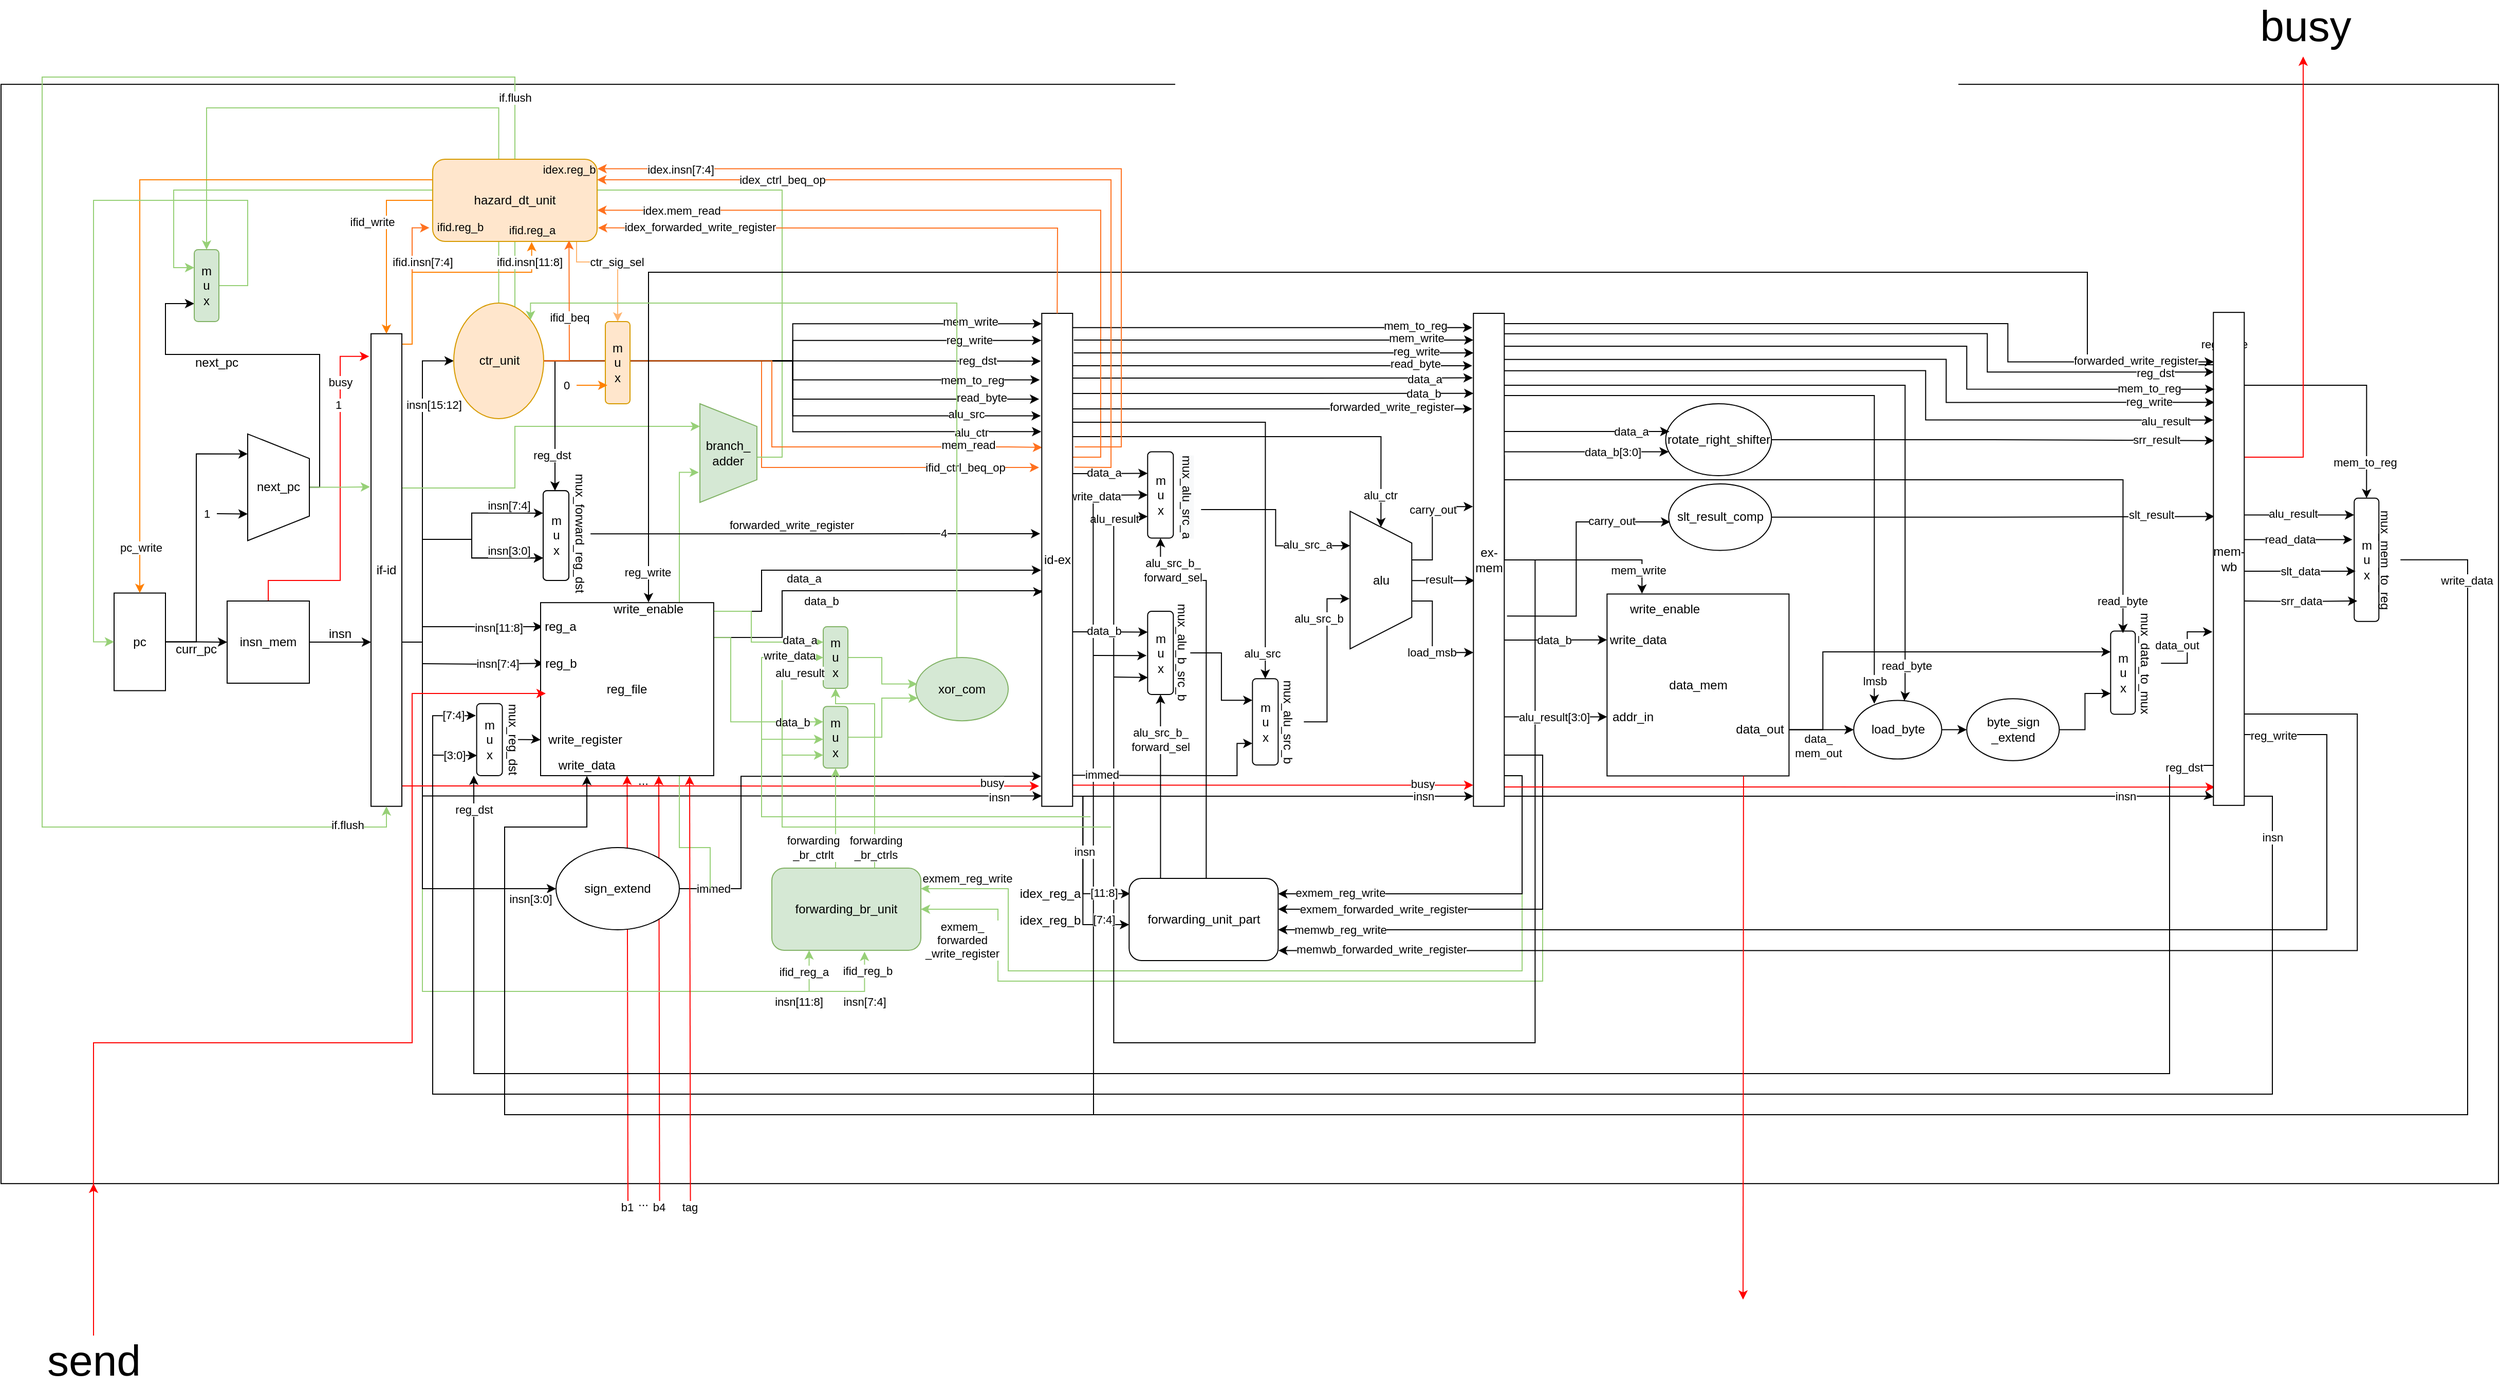 <mxfile version="17.4.5" type="github">
  <diagram id="X9zZmPEaqtEekRVXDIqs" name="Page-1">
    <mxGraphModel dx="3407" dy="3919" grid="1" gridSize="10" guides="1" tooltips="1" connect="1" arrows="1" fold="1" page="1" pageScale="1" pageWidth="827" pageHeight="1169" math="0" shadow="0">
      <root>
        <mxCell id="0" />
        <mxCell id="1" parent="0" />
        <mxCell id="FoXIpUmqEEeSf2nbtVqf-22" value="" style="rounded=0;whiteSpace=wrap;html=1;fillColor=none;" vertex="1" parent="1">
          <mxGeometry x="40" y="27.09" width="2430" height="1070" as="geometry" />
        </mxCell>
        <mxCell id="FoXIpUmqEEeSf2nbtVqf-2" value="b4" style="endArrow=classic;html=1;rounded=0;entryX=0.5;entryY=1;entryDx=0;entryDy=0;strokeColor=#FF0000;" edge="1" parent="1">
          <mxGeometry x="-1" y="1" width="50" height="50" relative="1" as="geometry">
            <mxPoint x="680.79" y="1120.25" as="sourcePoint" />
            <mxPoint x="679.995" y="700.25" as="targetPoint" />
            <mxPoint as="offset" />
          </mxGeometry>
        </mxCell>
        <mxCell id="FoXIpUmqEEeSf2nbtVqf-1" value="b1" style="endArrow=classic;html=1;rounded=0;entryX=0.5;entryY=1;entryDx=0;entryDy=0;strokeColor=#FF0000;" edge="1" parent="1" target="cfhEfqjK3iJdFm8jVArX-12">
          <mxGeometry x="-1" y="1" width="50" height="50" relative="1" as="geometry">
            <mxPoint x="650" y="1120" as="sourcePoint" />
            <mxPoint x="414.33" y="1250" as="targetPoint" />
            <mxPoint as="offset" />
          </mxGeometry>
        </mxCell>
        <mxCell id="MHF9BdTZzUUuF50jZyKs-1" value="" style="endArrow=classic;html=1;rounded=0;exitX=1;exitY=0.5;exitDx=0;exitDy=0;fillColor=#ffe6cc;strokeColor=#FF711F;shadow=0;" parent="1" source="cfhEfqjK3iJdFm8jVArX-7" edge="1">
          <mxGeometry width="50" height="50" relative="1" as="geometry">
            <mxPoint x="710" y="320" as="sourcePoint" />
            <mxPoint x="1050" y="400" as="targetPoint" />
            <Array as="points">
              <mxPoint x="780" y="296" />
              <mxPoint x="780" y="400" />
            </Array>
          </mxGeometry>
        </mxCell>
        <mxCell id="MHF9BdTZzUUuF50jZyKs-2" value="ifid_ctrl_beq_op" style="edgeLabel;html=1;align=center;verticalAlign=middle;resizable=0;points=[];" parent="MHF9BdTZzUUuF50jZyKs-1" vertex="1" connectable="0">
          <mxGeometry x="0.753" relative="1" as="geometry">
            <mxPoint as="offset" />
          </mxGeometry>
        </mxCell>
        <mxCell id="MGpwRtADwgVNTOVfMMKY-62" style="edgeStyle=orthogonalEdgeStyle;rounded=0;orthogonalLoop=1;jettySize=auto;html=1;entryX=0.622;entryY=1.017;entryDx=0;entryDy=0;entryPerimeter=0;strokeColor=#97D077;" parent="1" source="cfhEfqjK3iJdFm8jVArX-2" target="MGpwRtADwgVNTOVfMMKY-40" edge="1">
          <mxGeometry relative="1" as="geometry">
            <Array as="points">
              <mxPoint x="450" y="570" />
              <mxPoint x="450" y="910" />
              <mxPoint x="880" y="910" />
            </Array>
          </mxGeometry>
        </mxCell>
        <mxCell id="MGpwRtADwgVNTOVfMMKY-64" value="ifid_reg_b" style="edgeLabel;html=1;align=center;verticalAlign=middle;resizable=0;points=[];" parent="MGpwRtADwgVNTOVfMMKY-62" vertex="1" connectable="0">
          <mxGeometry x="0.934" y="-3" relative="1" as="geometry">
            <mxPoint y="-9" as="offset" />
          </mxGeometry>
        </mxCell>
        <mxCell id="MGpwRtADwgVNTOVfMMKY-66" value="insn[7:4]" style="edgeLabel;html=1;align=center;verticalAlign=middle;resizable=0;points=[];" parent="MGpwRtADwgVNTOVfMMKY-62" vertex="1" connectable="0">
          <mxGeometry x="0.907" y="1" relative="1" as="geometry">
            <mxPoint x="1" y="10" as="offset" />
          </mxGeometry>
        </mxCell>
        <mxCell id="MGpwRtADwgVNTOVfMMKY-61" style="edgeStyle=orthogonalEdgeStyle;rounded=0;orthogonalLoop=1;jettySize=auto;html=1;entryX=0.25;entryY=1;entryDx=0;entryDy=0;strokeColor=#97D077;" parent="1" source="cfhEfqjK3iJdFm8jVArX-2" target="MGpwRtADwgVNTOVfMMKY-40" edge="1">
          <mxGeometry relative="1" as="geometry">
            <Array as="points">
              <mxPoint x="450" y="570" />
              <mxPoint x="450" y="910" />
              <mxPoint x="826" y="910" />
            </Array>
          </mxGeometry>
        </mxCell>
        <mxCell id="MGpwRtADwgVNTOVfMMKY-63" value="ifid_reg_a" style="edgeLabel;html=1;align=center;verticalAlign=middle;resizable=0;points=[];" parent="MGpwRtADwgVNTOVfMMKY-61" vertex="1" connectable="0">
          <mxGeometry x="0.932" relative="1" as="geometry">
            <mxPoint x="-6" y="-6" as="offset" />
          </mxGeometry>
        </mxCell>
        <mxCell id="MGpwRtADwgVNTOVfMMKY-65" value="insn[11:8]" style="edgeLabel;html=1;align=center;verticalAlign=middle;resizable=0;points=[];" parent="MGpwRtADwgVNTOVfMMKY-61" vertex="1" connectable="0">
          <mxGeometry x="0.869" y="1" relative="1" as="geometry">
            <mxPoint y="11" as="offset" />
          </mxGeometry>
        </mxCell>
        <mxCell id="MGpwRtADwgVNTOVfMMKY-59" style="edgeStyle=orthogonalEdgeStyle;rounded=0;orthogonalLoop=1;jettySize=auto;html=1;strokeColor=#97D077;" parent="1" source="cfhEfqjK3iJdFm8jVArX-109" target="MGpwRtADwgVNTOVfMMKY-40" edge="1">
          <mxGeometry relative="1" as="geometry">
            <Array as="points">
              <mxPoint x="1540" y="680" />
              <mxPoint x="1540" y="900" />
              <mxPoint x="1010" y="900" />
              <mxPoint x="1010" y="830" />
            </Array>
          </mxGeometry>
        </mxCell>
        <mxCell id="MGpwRtADwgVNTOVfMMKY-60" value="exmem_&lt;br&gt;forwarded&lt;br&gt;_write_register" style="edgeLabel;html=1;align=center;verticalAlign=middle;resizable=0;points=[];" parent="MGpwRtADwgVNTOVfMMKY-59" vertex="1" connectable="0">
          <mxGeometry x="0.9" y="-2" relative="1" as="geometry">
            <mxPoint x="-7" y="32" as="offset" />
          </mxGeometry>
        </mxCell>
        <mxCell id="MGpwRtADwgVNTOVfMMKY-56" style="edgeStyle=orthogonalEdgeStyle;rounded=0;orthogonalLoop=1;jettySize=auto;html=1;entryX=1;entryY=0.25;entryDx=0;entryDy=0;strokeColor=#97D077;exitX=1.031;exitY=0.938;exitDx=0;exitDy=0;exitPerimeter=0;" parent="1" source="cfhEfqjK3iJdFm8jVArX-109" target="MGpwRtADwgVNTOVfMMKY-40" edge="1">
          <mxGeometry relative="1" as="geometry">
            <mxPoint x="1520" y="820" as="sourcePoint" />
            <Array as="points">
              <mxPoint x="1520" y="700" />
              <mxPoint x="1520" y="890" />
              <mxPoint x="1020" y="890" />
              <mxPoint x="1020" y="810" />
            </Array>
          </mxGeometry>
        </mxCell>
        <mxCell id="MGpwRtADwgVNTOVfMMKY-58" value="exmem_reg_write" style="edgeLabel;html=1;align=center;verticalAlign=middle;resizable=0;points=[];" parent="MGpwRtADwgVNTOVfMMKY-56" vertex="1" connectable="0">
          <mxGeometry x="0.923" y="-2" relative="1" as="geometry">
            <mxPoint x="11" y="-8" as="offset" />
          </mxGeometry>
        </mxCell>
        <mxCell id="MGpwRtADwgVNTOVfMMKY-20" style="edgeStyle=orthogonalEdgeStyle;rounded=0;orthogonalLoop=1;jettySize=auto;html=1;entryX=0;entryY=0.25;entryDx=0;entryDy=0;strokeColor=#97D077;" parent="1" source="MGpwRtADwgVNTOVfMMKY-16" target="MGpwRtADwgVNTOVfMMKY-10" edge="1">
          <mxGeometry relative="1" as="geometry">
            <Array as="points">
              <mxPoint x="800" y="390" />
              <mxPoint x="800" y="130" />
              <mxPoint x="208" y="130" />
              <mxPoint x="208" y="206" />
            </Array>
          </mxGeometry>
        </mxCell>
        <mxCell id="PYuLqpD3J3IwYi2mhqxB-3" value="alu_result" style="endArrow=classic;html=1;rounded=0;entryX=0;entryY=0.75;entryDx=0;entryDy=0;strokeColor=#000000;" parent="1" target="cfhEfqjK3iJdFm8jVArX-14" edge="1">
          <mxGeometry x="0.951" width="50" height="50" relative="1" as="geometry">
            <mxPoint x="1532.65" y="490" as="sourcePoint" />
            <mxPoint x="1152.65" y="880" as="targetPoint" />
            <Array as="points">
              <mxPoint x="1532.65" y="960" />
              <mxPoint x="1122.65" y="960" />
              <mxPoint x="1122.65" y="448" />
            </Array>
            <mxPoint as="offset" />
          </mxGeometry>
        </mxCell>
        <mxCell id="PYuLqpD3J3IwYi2mhqxB-1" value="" style="endArrow=classic;html=1;rounded=0;entryX=0;entryY=0.5;entryDx=0;entryDy=0;" parent="1" target="cfhEfqjK3iJdFm8jVArX-14" edge="1">
          <mxGeometry width="50" height="50" relative="1" as="geometry">
            <mxPoint x="1103" y="1030" as="sourcePoint" />
            <mxPoint x="1122.65" y="362.59" as="targetPoint" />
            <Array as="points">
              <mxPoint x="1102.65" y="427" />
            </Array>
          </mxGeometry>
        </mxCell>
        <mxCell id="PYuLqpD3J3IwYi2mhqxB-2" value="write_data" style="edgeLabel;html=1;align=center;verticalAlign=middle;resizable=0;points=[];" parent="PYuLqpD3J3IwYi2mhqxB-1" vertex="1" connectable="0">
          <mxGeometry x="0.843" y="-1" relative="1" as="geometry">
            <mxPoint as="offset" />
          </mxGeometry>
        </mxCell>
        <mxCell id="cfhEfqjK3iJdFm8jVArX-40" style="edgeStyle=orthogonalEdgeStyle;rounded=0;orthogonalLoop=1;jettySize=auto;html=1;" parent="1" source="cfhEfqjK3iJdFm8jVArX-1" edge="1">
          <mxGeometry relative="1" as="geometry">
            <mxPoint x="400" y="570" as="targetPoint" />
            <Array as="points">
              <mxPoint x="400" y="570" />
            </Array>
          </mxGeometry>
        </mxCell>
        <mxCell id="FoXIpUmqEEeSf2nbtVqf-7" style="edgeStyle=orthogonalEdgeStyle;rounded=0;orthogonalLoop=1;jettySize=auto;html=1;entryX=-0.062;entryY=0.048;entryDx=0;entryDy=0;entryPerimeter=0;strokeColor=#FF0000;" edge="1" parent="1" source="cfhEfqjK3iJdFm8jVArX-1" target="cfhEfqjK3iJdFm8jVArX-2">
          <mxGeometry relative="1" as="geometry">
            <Array as="points">
              <mxPoint x="300" y="510" />
              <mxPoint x="370" y="510" />
              <mxPoint x="370" y="292" />
            </Array>
          </mxGeometry>
        </mxCell>
        <mxCell id="FoXIpUmqEEeSf2nbtVqf-8" value="busy" style="edgeLabel;html=1;align=center;verticalAlign=middle;resizable=0;points=[];" vertex="1" connectable="0" parent="FoXIpUmqEEeSf2nbtVqf-7">
          <mxGeometry x="0.685" relative="1" as="geometry">
            <mxPoint as="offset" />
          </mxGeometry>
        </mxCell>
        <mxCell id="FoXIpUmqEEeSf2nbtVqf-11" value="1" style="edgeLabel;html=1;align=center;verticalAlign=middle;resizable=0;points=[];" vertex="1" connectable="0" parent="FoXIpUmqEEeSf2nbtVqf-7">
          <mxGeometry x="0.552" y="2" relative="1" as="geometry">
            <mxPoint as="offset" />
          </mxGeometry>
        </mxCell>
        <mxCell id="cfhEfqjK3iJdFm8jVArX-1" value="insn_mem" style="whiteSpace=wrap;html=1;aspect=fixed;" parent="1" vertex="1">
          <mxGeometry x="260" y="530" width="80" height="80" as="geometry" />
        </mxCell>
        <mxCell id="cfhEfqjK3iJdFm8jVArX-44" style="edgeStyle=orthogonalEdgeStyle;rounded=0;orthogonalLoop=1;jettySize=auto;html=1;entryX=0;entryY=0.5;entryDx=0;entryDy=0;" parent="1" source="cfhEfqjK3iJdFm8jVArX-2" target="cfhEfqjK3iJdFm8jVArX-6" edge="1">
          <mxGeometry relative="1" as="geometry">
            <Array as="points">
              <mxPoint x="450" y="570" />
              <mxPoint x="450" y="810" />
            </Array>
          </mxGeometry>
        </mxCell>
        <mxCell id="cfhEfqjK3iJdFm8jVArX-45" value="insn[3:0]" style="edgeLabel;html=1;align=center;verticalAlign=middle;resizable=0;points=[];" parent="cfhEfqjK3iJdFm8jVArX-44" vertex="1" connectable="0">
          <mxGeometry x="0.694" relative="1" as="geometry">
            <mxPoint x="34" y="10" as="offset" />
          </mxGeometry>
        </mxCell>
        <mxCell id="cfhEfqjK3iJdFm8jVArX-46" style="edgeStyle=orthogonalEdgeStyle;rounded=0;orthogonalLoop=1;jettySize=auto;html=1;entryX=0;entryY=0.5;entryDx=0;entryDy=0;" parent="1" source="cfhEfqjK3iJdFm8jVArX-2" target="cfhEfqjK3iJdFm8jVArX-7" edge="1">
          <mxGeometry relative="1" as="geometry">
            <Array as="points">
              <mxPoint x="450" y="570" />
              <mxPoint x="450" y="296" />
            </Array>
          </mxGeometry>
        </mxCell>
        <mxCell id="cfhEfqjK3iJdFm8jVArX-47" value="insn[15:12]" style="edgeLabel;html=1;align=center;verticalAlign=middle;resizable=0;points=[];" parent="cfhEfqjK3iJdFm8jVArX-46" vertex="1" connectable="0">
          <mxGeometry x="0.827" relative="1" as="geometry">
            <mxPoint x="8" y="42" as="offset" />
          </mxGeometry>
        </mxCell>
        <mxCell id="cfhEfqjK3iJdFm8jVArX-48" style="edgeStyle=orthogonalEdgeStyle;rounded=0;orthogonalLoop=1;jettySize=auto;html=1;entryX=0;entryY=0.25;entryDx=0;entryDy=0;" parent="1" target="cfhEfqjK3iJdFm8jVArX-8" edge="1">
          <mxGeometry relative="1" as="geometry">
            <mxPoint x="450" y="470" as="sourcePoint" />
            <Array as="points">
              <mxPoint x="498" y="470" />
              <mxPoint x="498" y="444" />
            </Array>
          </mxGeometry>
        </mxCell>
        <mxCell id="cfhEfqjK3iJdFm8jVArX-51" value="insn[7:4]" style="edgeLabel;html=1;align=center;verticalAlign=middle;resizable=0;points=[];" parent="cfhEfqjK3iJdFm8jVArX-48" vertex="1" connectable="0">
          <mxGeometry x="0.612" y="1" relative="1" as="geometry">
            <mxPoint x="-6" y="-7" as="offset" />
          </mxGeometry>
        </mxCell>
        <mxCell id="cfhEfqjK3iJdFm8jVArX-49" style="edgeStyle=orthogonalEdgeStyle;rounded=0;orthogonalLoop=1;jettySize=auto;html=1;entryX=0;entryY=0.75;entryDx=0;entryDy=0;" parent="1" target="cfhEfqjK3iJdFm8jVArX-8" edge="1">
          <mxGeometry relative="1" as="geometry">
            <mxPoint x="440" y="570" as="sourcePoint" />
            <Array as="points">
              <mxPoint x="450" y="570" />
              <mxPoint x="450" y="470" />
              <mxPoint x="498" y="470" />
              <mxPoint x="498" y="488" />
            </Array>
          </mxGeometry>
        </mxCell>
        <mxCell id="cfhEfqjK3iJdFm8jVArX-52" value="insn[3:0]" style="edgeLabel;html=1;align=center;verticalAlign=middle;resizable=0;points=[];" parent="cfhEfqjK3iJdFm8jVArX-49" vertex="1" connectable="0">
          <mxGeometry x="0.473" y="3" relative="1" as="geometry">
            <mxPoint x="31" y="-4" as="offset" />
          </mxGeometry>
        </mxCell>
        <mxCell id="cfhEfqjK3iJdFm8jVArX-54" style="edgeStyle=orthogonalEdgeStyle;rounded=0;orthogonalLoop=1;jettySize=auto;html=1;" parent="1" target="cfhEfqjK3iJdFm8jVArX-60" edge="1">
          <mxGeometry relative="1" as="geometry">
            <mxPoint x="450" y="570" as="sourcePoint" />
            <Array as="points">
              <mxPoint x="450" y="555" />
            </Array>
          </mxGeometry>
        </mxCell>
        <mxCell id="cfhEfqjK3iJdFm8jVArX-58" value="insn[11:8]" style="edgeLabel;html=1;align=center;verticalAlign=middle;resizable=0;points=[];" parent="cfhEfqjK3iJdFm8jVArX-54" vertex="1" connectable="0">
          <mxGeometry x="0.341" y="-1" relative="1" as="geometry">
            <mxPoint as="offset" />
          </mxGeometry>
        </mxCell>
        <mxCell id="cfhEfqjK3iJdFm8jVArX-57" style="edgeStyle=orthogonalEdgeStyle;rounded=0;orthogonalLoop=1;jettySize=auto;html=1;" parent="1" target="cfhEfqjK3iJdFm8jVArX-61" edge="1">
          <mxGeometry relative="1" as="geometry">
            <mxPoint x="450" y="591" as="sourcePoint" />
            <Array as="points" />
          </mxGeometry>
        </mxCell>
        <mxCell id="cfhEfqjK3iJdFm8jVArX-59" value="insn[7:4]" style="edgeLabel;html=1;align=center;verticalAlign=middle;resizable=0;points=[];" parent="cfhEfqjK3iJdFm8jVArX-57" vertex="1" connectable="0">
          <mxGeometry x="0.245" relative="1" as="geometry">
            <mxPoint as="offset" />
          </mxGeometry>
        </mxCell>
        <mxCell id="cfhEfqjK3iJdFm8jVArX-91" style="edgeStyle=orthogonalEdgeStyle;rounded=0;orthogonalLoop=1;jettySize=auto;html=1;entryX=0;entryY=0.979;entryDx=0;entryDy=0;entryPerimeter=0;" parent="1" target="cfhEfqjK3iJdFm8jVArX-13" edge="1">
          <mxGeometry relative="1" as="geometry">
            <mxPoint x="450" y="570" as="sourcePoint" />
            <Array as="points">
              <mxPoint x="450" y="720" />
            </Array>
          </mxGeometry>
        </mxCell>
        <mxCell id="cfhEfqjK3iJdFm8jVArX-92" value="insn" style="edgeLabel;html=1;align=center;verticalAlign=middle;resizable=0;points=[];" parent="cfhEfqjK3iJdFm8jVArX-91" vertex="1" connectable="0">
          <mxGeometry x="0.888" y="-1" relative="1" as="geometry">
            <mxPoint as="offset" />
          </mxGeometry>
        </mxCell>
        <mxCell id="yGvOkxiand3LqxDzhhp--10" style="edgeStyle=orthogonalEdgeStyle;rounded=0;orthogonalLoop=1;jettySize=auto;html=1;entryX=-0.02;entryY=0.834;entryDx=0;entryDy=0;strokeColor=#FF711F;entryPerimeter=0;" parent="1" source="cfhEfqjK3iJdFm8jVArX-2" target="yGvOkxiand3LqxDzhhp--1" edge="1">
          <mxGeometry relative="1" as="geometry">
            <Array as="points">
              <mxPoint x="440" y="280" />
              <mxPoint x="440" y="167" />
            </Array>
          </mxGeometry>
        </mxCell>
        <mxCell id="yGvOkxiand3LqxDzhhp--11" value="ifid.insn[7:4]" style="edgeLabel;html=1;align=center;verticalAlign=middle;resizable=0;points=[];" parent="yGvOkxiand3LqxDzhhp--10" vertex="1" connectable="0">
          <mxGeometry x="0.517" relative="1" as="geometry">
            <mxPoint x="10" y="16" as="offset" />
          </mxGeometry>
        </mxCell>
        <mxCell id="1z0MUqi8JcwUg6FFa3D3-2" style="edgeStyle=orthogonalEdgeStyle;rounded=0;orthogonalLoop=1;jettySize=auto;html=1;entryX=0.602;entryY=1.007;entryDx=0;entryDy=0;entryPerimeter=0;strokeColor=#FF8000;exitX=0.886;exitY=0.026;exitDx=0;exitDy=0;exitPerimeter=0;" parent="1" source="cfhEfqjK3iJdFm8jVArX-2" target="yGvOkxiand3LqxDzhhp--1" edge="1">
          <mxGeometry relative="1" as="geometry">
            <Array as="points">
              <mxPoint x="430" y="282" />
              <mxPoint x="430" y="280" />
              <mxPoint x="440" y="280" />
              <mxPoint x="440" y="210" />
              <mxPoint x="556" y="210" />
            </Array>
          </mxGeometry>
        </mxCell>
        <mxCell id="MGpwRtADwgVNTOVfMMKY-17" style="edgeStyle=orthogonalEdgeStyle;rounded=0;orthogonalLoop=1;jettySize=auto;html=1;strokeColor=#97D077;" parent="1" source="cfhEfqjK3iJdFm8jVArX-2" target="MGpwRtADwgVNTOVfMMKY-16" edge="1">
          <mxGeometry relative="1" as="geometry">
            <Array as="points">
              <mxPoint x="540" y="420" />
              <mxPoint x="540" y="360" />
            </Array>
          </mxGeometry>
        </mxCell>
        <mxCell id="FoXIpUmqEEeSf2nbtVqf-9" style="edgeStyle=orthogonalEdgeStyle;rounded=0;orthogonalLoop=1;jettySize=auto;html=1;entryX=-0.088;entryY=0.959;entryDx=0;entryDy=0;entryPerimeter=0;strokeColor=#FF0000;" edge="1" parent="1" source="cfhEfqjK3iJdFm8jVArX-2" target="cfhEfqjK3iJdFm8jVArX-13">
          <mxGeometry relative="1" as="geometry">
            <Array as="points">
              <mxPoint x="490" y="710" />
              <mxPoint x="490" y="710" />
            </Array>
          </mxGeometry>
        </mxCell>
        <mxCell id="cfhEfqjK3iJdFm8jVArX-2" value="if-id" style="rounded=0;whiteSpace=wrap;html=1;" parent="1" vertex="1">
          <mxGeometry x="400" y="269.84" width="30" height="460" as="geometry" />
        </mxCell>
        <mxCell id="cfhEfqjK3iJdFm8jVArX-35" style="edgeStyle=orthogonalEdgeStyle;rounded=0;orthogonalLoop=1;jettySize=auto;html=1;entryX=0;entryY=0.5;entryDx=0;entryDy=0;" parent="1" source="cfhEfqjK3iJdFm8jVArX-4" target="cfhEfqjK3iJdFm8jVArX-1" edge="1">
          <mxGeometry relative="1" as="geometry" />
        </mxCell>
        <mxCell id="cfhEfqjK3iJdFm8jVArX-37" style="edgeStyle=orthogonalEdgeStyle;rounded=0;orthogonalLoop=1;jettySize=auto;html=1;entryX=0.187;entryY=1;entryDx=0;entryDy=0;entryPerimeter=0;" parent="1" source="cfhEfqjK3iJdFm8jVArX-4" target="cfhEfqjK3iJdFm8jVArX-21" edge="1">
          <mxGeometry relative="1" as="geometry">
            <Array as="points">
              <mxPoint x="230" y="570" />
              <mxPoint x="230" y="387" />
            </Array>
          </mxGeometry>
        </mxCell>
        <mxCell id="cfhEfqjK3iJdFm8jVArX-4" value="pc" style="rounded=0;whiteSpace=wrap;html=1;" parent="1" vertex="1">
          <mxGeometry x="150" y="522.25" width="50" height="95" as="geometry" />
        </mxCell>
        <mxCell id="cfhEfqjK3iJdFm8jVArX-87" style="edgeStyle=orthogonalEdgeStyle;rounded=0;orthogonalLoop=1;jettySize=auto;html=1;entryX=-0.015;entryY=0.939;entryDx=0;entryDy=0;entryPerimeter=0;" parent="1" source="cfhEfqjK3iJdFm8jVArX-6" target="cfhEfqjK3iJdFm8jVArX-13" edge="1">
          <mxGeometry relative="1" as="geometry">
            <Array as="points">
              <mxPoint x="760" y="810" />
              <mxPoint x="760" y="701" />
            </Array>
          </mxGeometry>
        </mxCell>
        <mxCell id="cfhEfqjK3iJdFm8jVArX-88" value="immed" style="edgeLabel;html=1;align=center;verticalAlign=middle;resizable=0;points=[];" parent="cfhEfqjK3iJdFm8jVArX-87" vertex="1" connectable="0">
          <mxGeometry x="-0.615" y="2" relative="1" as="geometry">
            <mxPoint x="-25" y="29" as="offset" />
          </mxGeometry>
        </mxCell>
        <mxCell id="FoXIpUmqEEeSf2nbtVqf-10" value="busy" style="edgeLabel;html=1;align=center;verticalAlign=middle;resizable=0;points=[];" vertex="1" connectable="0" parent="cfhEfqjK3iJdFm8jVArX-87">
          <mxGeometry x="0.791" y="-6" relative="1" as="geometry">
            <mxPoint as="offset" />
          </mxGeometry>
        </mxCell>
        <mxCell id="MGpwRtADwgVNTOVfMMKY-19" style="edgeStyle=orthogonalEdgeStyle;rounded=0;orthogonalLoop=1;jettySize=auto;html=1;entryX=0.696;entryY=1.018;entryDx=0;entryDy=0;entryPerimeter=0;strokeColor=#97D077;" parent="1" target="MGpwRtADwgVNTOVfMMKY-16" edge="1">
          <mxGeometry relative="1" as="geometry">
            <mxPoint x="730" y="810" as="sourcePoint" />
            <Array as="points">
              <mxPoint x="730" y="810" />
              <mxPoint x="730" y="770" />
              <mxPoint x="700" y="770" />
              <mxPoint x="700" y="405" />
            </Array>
          </mxGeometry>
        </mxCell>
        <mxCell id="cfhEfqjK3iJdFm8jVArX-6" value="sign_extend" style="ellipse;whiteSpace=wrap;html=1;" parent="1" vertex="1">
          <mxGeometry x="580" y="770" width="120" height="80" as="geometry" />
        </mxCell>
        <mxCell id="cfhEfqjK3iJdFm8jVArX-62" style="edgeStyle=orthogonalEdgeStyle;rounded=0;orthogonalLoop=1;jettySize=auto;html=1;" parent="1" source="cfhEfqjK3iJdFm8jVArX-7" target="cfhEfqjK3iJdFm8jVArX-8" edge="1">
          <mxGeometry relative="1" as="geometry">
            <Array as="points">
              <mxPoint x="579" y="296" />
            </Array>
          </mxGeometry>
        </mxCell>
        <mxCell id="cfhEfqjK3iJdFm8jVArX-63" value="reg_dst" style="edgeLabel;html=1;align=center;verticalAlign=middle;resizable=0;points=[];" parent="cfhEfqjK3iJdFm8jVArX-62" vertex="1" connectable="0">
          <mxGeometry x="0.485" y="-3" relative="1" as="geometry">
            <mxPoint as="offset" />
          </mxGeometry>
        </mxCell>
        <mxCell id="cfhEfqjK3iJdFm8jVArX-69" style="edgeStyle=orthogonalEdgeStyle;rounded=0;orthogonalLoop=1;jettySize=auto;html=1;entryX=-0.033;entryY=0.097;entryDx=0;entryDy=0;entryPerimeter=0;" parent="1" source="cfhEfqjK3iJdFm8jVArX-7" target="cfhEfqjK3iJdFm8jVArX-13" edge="1">
          <mxGeometry relative="1" as="geometry" />
        </mxCell>
        <mxCell id="cfhEfqjK3iJdFm8jVArX-70" value="reg_dst" style="edgeLabel;html=1;align=center;verticalAlign=middle;resizable=0;points=[];" parent="cfhEfqjK3iJdFm8jVArX-69" vertex="1" connectable="0">
          <mxGeometry x="0.743" y="1" relative="1" as="geometry">
            <mxPoint as="offset" />
          </mxGeometry>
        </mxCell>
        <mxCell id="cfhEfqjK3iJdFm8jVArX-71" style="edgeStyle=orthogonalEdgeStyle;rounded=0;orthogonalLoop=1;jettySize=auto;html=1;entryX=-0.017;entryY=0.055;entryDx=0;entryDy=0;entryPerimeter=0;" parent="1" source="cfhEfqjK3iJdFm8jVArX-7" target="cfhEfqjK3iJdFm8jVArX-13" edge="1">
          <mxGeometry relative="1" as="geometry" />
        </mxCell>
        <mxCell id="cfhEfqjK3iJdFm8jVArX-72" value="reg_write" style="edgeLabel;html=1;align=center;verticalAlign=middle;resizable=0;points=[];" parent="cfhEfqjK3iJdFm8jVArX-71" vertex="1" connectable="0">
          <mxGeometry x="0.72" y="1" relative="1" as="geometry">
            <mxPoint as="offset" />
          </mxGeometry>
        </mxCell>
        <mxCell id="cfhEfqjK3iJdFm8jVArX-73" style="edgeStyle=orthogonalEdgeStyle;rounded=0;orthogonalLoop=1;jettySize=auto;html=1;entryX=0;entryY=0.021;entryDx=0;entryDy=0;entryPerimeter=0;" parent="1" source="cfhEfqjK3iJdFm8jVArX-7" target="cfhEfqjK3iJdFm8jVArX-13" edge="1">
          <mxGeometry relative="1" as="geometry" />
        </mxCell>
        <mxCell id="cfhEfqjK3iJdFm8jVArX-74" value="mem_write" style="edgeLabel;html=1;align=center;verticalAlign=middle;resizable=0;points=[];" parent="cfhEfqjK3iJdFm8jVArX-73" vertex="1" connectable="0">
          <mxGeometry x="0.732" y="2" relative="1" as="geometry">
            <mxPoint as="offset" />
          </mxGeometry>
        </mxCell>
        <mxCell id="cfhEfqjK3iJdFm8jVArX-75" style="edgeStyle=orthogonalEdgeStyle;rounded=0;orthogonalLoop=1;jettySize=auto;html=1;entryX=-0.067;entryY=0.135;entryDx=0;entryDy=0;entryPerimeter=0;" parent="1" source="cfhEfqjK3iJdFm8jVArX-7" target="cfhEfqjK3iJdFm8jVArX-13" edge="1">
          <mxGeometry relative="1" as="geometry" />
        </mxCell>
        <mxCell id="cfhEfqjK3iJdFm8jVArX-76" value="mem_to_reg" style="edgeLabel;html=1;align=center;verticalAlign=middle;resizable=0;points=[];" parent="cfhEfqjK3iJdFm8jVArX-75" vertex="1" connectable="0">
          <mxGeometry x="0.736" relative="1" as="geometry">
            <mxPoint as="offset" />
          </mxGeometry>
        </mxCell>
        <mxCell id="cfhEfqjK3iJdFm8jVArX-77" style="edgeStyle=orthogonalEdgeStyle;rounded=0;orthogonalLoop=1;jettySize=auto;html=1;entryX=-0.083;entryY=0.174;entryDx=0;entryDy=0;entryPerimeter=0;" parent="1" source="cfhEfqjK3iJdFm8jVArX-7" target="cfhEfqjK3iJdFm8jVArX-13" edge="1">
          <mxGeometry relative="1" as="geometry" />
        </mxCell>
        <mxCell id="cfhEfqjK3iJdFm8jVArX-78" value="read_byte" style="edgeLabel;html=1;align=center;verticalAlign=middle;resizable=0;points=[];" parent="cfhEfqjK3iJdFm8jVArX-77" vertex="1" connectable="0">
          <mxGeometry x="0.805" y="-2" relative="1" as="geometry">
            <mxPoint x="-6" y="-4" as="offset" />
          </mxGeometry>
        </mxCell>
        <mxCell id="cfhEfqjK3iJdFm8jVArX-79" style="edgeStyle=orthogonalEdgeStyle;rounded=0;orthogonalLoop=1;jettySize=auto;html=1;entryX=-0.033;entryY=0.208;entryDx=0;entryDy=0;entryPerimeter=0;" parent="1" source="cfhEfqjK3iJdFm8jVArX-7" target="cfhEfqjK3iJdFm8jVArX-13" edge="1">
          <mxGeometry relative="1" as="geometry" />
        </mxCell>
        <mxCell id="cfhEfqjK3iJdFm8jVArX-80" value="alu_src" style="edgeLabel;html=1;align=center;verticalAlign=middle;resizable=0;points=[];" parent="cfhEfqjK3iJdFm8jVArX-79" vertex="1" connectable="0">
          <mxGeometry x="0.728" y="2" relative="1" as="geometry">
            <mxPoint as="offset" />
          </mxGeometry>
        </mxCell>
        <mxCell id="cfhEfqjK3iJdFm8jVArX-81" style="edgeStyle=orthogonalEdgeStyle;rounded=0;orthogonalLoop=1;jettySize=auto;html=1;entryX=-0.017;entryY=0.24;entryDx=0;entryDy=0;entryPerimeter=0;" parent="1" source="cfhEfqjK3iJdFm8jVArX-7" target="cfhEfqjK3iJdFm8jVArX-13" edge="1">
          <mxGeometry relative="1" as="geometry" />
        </mxCell>
        <mxCell id="cfhEfqjK3iJdFm8jVArX-82" value="alu_ctr" style="edgeLabel;html=1;align=center;verticalAlign=middle;resizable=0;points=[];" parent="cfhEfqjK3iJdFm8jVArX-81" vertex="1" connectable="0">
          <mxGeometry x="0.752" y="-1" relative="1" as="geometry">
            <mxPoint as="offset" />
          </mxGeometry>
        </mxCell>
        <mxCell id="yGvOkxiand3LqxDzhhp--2" style="edgeStyle=orthogonalEdgeStyle;rounded=0;orthogonalLoop=1;jettySize=auto;html=1;strokeColor=#FF711F;entryX=0.012;entryY=0.272;entryDx=0;entryDy=0;entryPerimeter=0;" parent="1" source="cfhEfqjK3iJdFm8jVArX-7" target="cfhEfqjK3iJdFm8jVArX-13" edge="1">
          <mxGeometry relative="1" as="geometry">
            <mxPoint x="1020" y="400" as="targetPoint" />
            <Array as="points">
              <mxPoint x="790" y="296" />
              <mxPoint x="790" y="380" />
              <mxPoint x="1020" y="380" />
            </Array>
          </mxGeometry>
        </mxCell>
        <mxCell id="yGvOkxiand3LqxDzhhp--3" value="mem_read" style="edgeLabel;html=1;align=center;verticalAlign=middle;resizable=0;points=[];" parent="yGvOkxiand3LqxDzhhp--2" vertex="1" connectable="0">
          <mxGeometry x="0.761" y="-1" relative="1" as="geometry">
            <mxPoint x="-5" y="-3" as="offset" />
          </mxGeometry>
        </mxCell>
        <mxCell id="MGpwRtADwgVNTOVfMMKY-11" style="edgeStyle=orthogonalEdgeStyle;rounded=0;orthogonalLoop=1;jettySize=auto;html=1;entryX=0.5;entryY=0;entryDx=0;entryDy=0;strokeColor=#97D077;" parent="1" source="cfhEfqjK3iJdFm8jVArX-7" target="MGpwRtADwgVNTOVfMMKY-10" edge="1">
          <mxGeometry relative="1" as="geometry">
            <Array as="points">
              <mxPoint x="524" y="50" />
              <mxPoint x="240" y="50" />
            </Array>
          </mxGeometry>
        </mxCell>
        <mxCell id="MGpwRtADwgVNTOVfMMKY-12" value="if.flush" style="edgeStyle=orthogonalEdgeStyle;rounded=0;orthogonalLoop=1;jettySize=auto;html=1;entryX=0.5;entryY=1;entryDx=0;entryDy=0;strokeColor=#97D077;" parent="1" source="cfhEfqjK3iJdFm8jVArX-7" target="cfhEfqjK3iJdFm8jVArX-2" edge="1">
          <mxGeometry x="-0.77" relative="1" as="geometry">
            <Array as="points">
              <mxPoint x="540" y="20" />
              <mxPoint x="80" y="20" />
              <mxPoint x="80" y="750" />
              <mxPoint x="415" y="750" />
            </Array>
            <mxPoint as="offset" />
          </mxGeometry>
        </mxCell>
        <mxCell id="MGpwRtADwgVNTOVfMMKY-13" value="if.flush" style="edgeLabel;html=1;align=center;verticalAlign=middle;resizable=0;points=[];" parent="MGpwRtADwgVNTOVfMMKY-12" vertex="1" connectable="0">
          <mxGeometry x="0.934" y="2" relative="1" as="geometry">
            <mxPoint as="offset" />
          </mxGeometry>
        </mxCell>
        <mxCell id="cfhEfqjK3iJdFm8jVArX-7" value="ctr_unit" style="ellipse;whiteSpace=wrap;html=1;rotation=0;fillColor=#ffe6cc;strokeColor=#d79b00;" parent="1" vertex="1">
          <mxGeometry x="480.5" y="240" width="87.5" height="112.5" as="geometry" />
        </mxCell>
        <mxCell id="cfhEfqjK3iJdFm8jVArX-8" value="m&lt;br&gt;u&lt;br&gt;x" style="rounded=1;whiteSpace=wrap;html=1;" parent="1" vertex="1">
          <mxGeometry x="567.5" y="422.59" width="25" height="87.41" as="geometry" />
        </mxCell>
        <mxCell id="cfhEfqjK3iJdFm8jVArX-227" style="edgeStyle=orthogonalEdgeStyle;rounded=0;orthogonalLoop=1;jettySize=auto;html=1;" parent="1" source="cfhEfqjK3iJdFm8jVArX-9" target="cfhEfqjK3iJdFm8jVArX-226" edge="1">
          <mxGeometry relative="1" as="geometry" />
        </mxCell>
        <mxCell id="cfhEfqjK3iJdFm8jVArX-9" value="mux_reg_dst" style="text;html=1;strokeColor=none;fillColor=none;align=center;verticalAlign=middle;whiteSpace=wrap;rounded=0;rotation=90;" parent="1" vertex="1">
          <mxGeometry x="508" y="659.96" width="60" height="9.92" as="geometry" />
        </mxCell>
        <mxCell id="cfhEfqjK3iJdFm8jVArX-10" value="m&lt;br&gt;u&lt;br&gt;x" style="rounded=1;whiteSpace=wrap;html=1;" parent="1" vertex="1">
          <mxGeometry x="502.79" y="629.84" width="25" height="70.16" as="geometry" />
        </mxCell>
        <mxCell id="cfhEfqjK3iJdFm8jVArX-83" style="edgeStyle=orthogonalEdgeStyle;rounded=0;orthogonalLoop=1;jettySize=auto;html=1;" parent="1" edge="1">
          <mxGeometry relative="1" as="geometry">
            <Array as="points">
              <mxPoint x="733" y="540" />
              <mxPoint x="780" y="540" />
              <mxPoint x="780" y="500" />
            </Array>
            <mxPoint x="730" y="540" as="sourcePoint" />
            <mxPoint x="1052" y="500" as="targetPoint" />
          </mxGeometry>
        </mxCell>
        <mxCell id="cfhEfqjK3iJdFm8jVArX-84" value="data_a" style="edgeLabel;html=1;align=center;verticalAlign=middle;resizable=0;points=[];" parent="cfhEfqjK3iJdFm8jVArX-83" vertex="1" connectable="0">
          <mxGeometry x="0.188" y="-1" relative="1" as="geometry">
            <mxPoint x="-84" y="7" as="offset" />
          </mxGeometry>
        </mxCell>
        <mxCell id="cfhEfqjK3iJdFm8jVArX-85" style="edgeStyle=orthogonalEdgeStyle;rounded=0;orthogonalLoop=1;jettySize=auto;html=1;exitX=1;exitY=0.201;exitDx=0;exitDy=0;exitPerimeter=0;entryX=0.023;entryY=0.565;entryDx=0;entryDy=0;entryPerimeter=0;" parent="1" source="cfhEfqjK3iJdFm8jVArX-12" target="cfhEfqjK3iJdFm8jVArX-13" edge="1">
          <mxGeometry relative="1" as="geometry">
            <Array as="points">
              <mxPoint x="800" y="565" />
              <mxPoint x="800" y="520" />
              <mxPoint x="1052" y="520" />
              <mxPoint x="1052" y="521" />
            </Array>
            <mxPoint x="1050" y="670" as="targetPoint" />
          </mxGeometry>
        </mxCell>
        <mxCell id="cfhEfqjK3iJdFm8jVArX-86" value="data_b" style="edgeLabel;html=1;align=center;verticalAlign=middle;resizable=0;points=[];" parent="cfhEfqjK3iJdFm8jVArX-85" vertex="1" connectable="0">
          <mxGeometry x="0.161" y="-1" relative="1" as="geometry">
            <mxPoint x="-63" y="9" as="offset" />
          </mxGeometry>
        </mxCell>
        <mxCell id="MGpwRtADwgVNTOVfMMKY-38" style="edgeStyle=orthogonalEdgeStyle;rounded=0;orthogonalLoop=1;jettySize=auto;html=1;entryX=0;entryY=0.25;entryDx=0;entryDy=0;strokeColor=#97D077;exitX=1.001;exitY=0.202;exitDx=0;exitDy=0;exitPerimeter=0;" parent="1" source="cfhEfqjK3iJdFm8jVArX-12" target="MGpwRtADwgVNTOVfMMKY-26" edge="1">
          <mxGeometry relative="1" as="geometry">
            <Array as="points">
              <mxPoint x="750" y="566" />
              <mxPoint x="750" y="648" />
            </Array>
          </mxGeometry>
        </mxCell>
        <mxCell id="MGpwRtADwgVNTOVfMMKY-50" value="data_b" style="edgeLabel;html=1;align=center;verticalAlign=middle;resizable=0;points=[];" parent="MGpwRtADwgVNTOVfMMKY-38" vertex="1" connectable="0">
          <mxGeometry x="0.689" y="1" relative="1" as="geometry">
            <mxPoint x="-1" y="1" as="offset" />
          </mxGeometry>
        </mxCell>
        <mxCell id="MGpwRtADwgVNTOVfMMKY-39" style="edgeStyle=orthogonalEdgeStyle;rounded=0;orthogonalLoop=1;jettySize=auto;html=1;entryX=0;entryY=0.25;entryDx=0;entryDy=0;strokeColor=#97D077;" parent="1" source="cfhEfqjK3iJdFm8jVArX-12" target="MGpwRtADwgVNTOVfMMKY-25" edge="1">
          <mxGeometry relative="1" as="geometry">
            <Array as="points">
              <mxPoint x="770" y="540" />
              <mxPoint x="770" y="570" />
            </Array>
          </mxGeometry>
        </mxCell>
        <mxCell id="MGpwRtADwgVNTOVfMMKY-49" value="data_a" style="edgeLabel;html=1;align=center;verticalAlign=middle;resizable=0;points=[];" parent="MGpwRtADwgVNTOVfMMKY-39" vertex="1" connectable="0">
          <mxGeometry x="0.66" y="2" relative="1" as="geometry">
            <mxPoint as="offset" />
          </mxGeometry>
        </mxCell>
        <mxCell id="cfhEfqjK3iJdFm8jVArX-12" value="reg_file" style="whiteSpace=wrap;html=1;aspect=fixed;" parent="1" vertex="1">
          <mxGeometry x="565" y="531.59" width="168.41" height="168.41" as="geometry" />
        </mxCell>
        <mxCell id="cfhEfqjK3iJdFm8jVArX-97" style="edgeStyle=orthogonalEdgeStyle;rounded=0;orthogonalLoop=1;jettySize=auto;html=1;entryX=0;entryY=0.25;entryDx=0;entryDy=0;" parent="1" source="cfhEfqjK3iJdFm8jVArX-13" target="cfhEfqjK3iJdFm8jVArX-14" edge="1">
          <mxGeometry relative="1" as="geometry">
            <Array as="points">
              <mxPoint x="1102.65" y="406" />
              <mxPoint x="1102.65" y="406" />
            </Array>
          </mxGeometry>
        </mxCell>
        <mxCell id="cfhEfqjK3iJdFm8jVArX-98" value="data_a" style="edgeLabel;html=1;align=center;verticalAlign=middle;resizable=0;points=[];" parent="cfhEfqjK3iJdFm8jVArX-97" vertex="1" connectable="0">
          <mxGeometry x="0.161" y="3" relative="1" as="geometry">
            <mxPoint x="-12" y="2" as="offset" />
          </mxGeometry>
        </mxCell>
        <mxCell id="cfhEfqjK3iJdFm8jVArX-99" style="edgeStyle=orthogonalEdgeStyle;rounded=0;orthogonalLoop=1;jettySize=auto;html=1;entryX=0;entryY=0.25;entryDx=0;entryDy=0;" parent="1" source="cfhEfqjK3iJdFm8jVArX-13" target="cfhEfqjK3iJdFm8jVArX-18" edge="1">
          <mxGeometry relative="1" as="geometry">
            <Array as="points">
              <mxPoint x="1102.65" y="560" />
              <mxPoint x="1102.65" y="560" />
            </Array>
          </mxGeometry>
        </mxCell>
        <mxCell id="cfhEfqjK3iJdFm8jVArX-100" value="data_b" style="edgeLabel;html=1;align=center;verticalAlign=middle;resizable=0;points=[];" parent="cfhEfqjK3iJdFm8jVArX-99" vertex="1" connectable="0">
          <mxGeometry x="0.158" relative="1" as="geometry">
            <mxPoint x="-12" y="-1" as="offset" />
          </mxGeometry>
        </mxCell>
        <mxCell id="cfhEfqjK3iJdFm8jVArX-101" style="edgeStyle=orthogonalEdgeStyle;rounded=0;orthogonalLoop=1;jettySize=auto;html=1;entryX=0;entryY=0.75;entryDx=0;entryDy=0;exitX=1.012;exitY=0.937;exitDx=0;exitDy=0;exitPerimeter=0;" parent="1" source="cfhEfqjK3iJdFm8jVArX-13" target="cfhEfqjK3iJdFm8jVArX-17" edge="1">
          <mxGeometry relative="1" as="geometry">
            <Array as="points">
              <mxPoint x="1085.65" y="700" />
              <mxPoint x="1242.65" y="700" />
              <mxPoint x="1242.65" y="669" />
            </Array>
          </mxGeometry>
        </mxCell>
        <mxCell id="cfhEfqjK3iJdFm8jVArX-102" value="immed" style="edgeLabel;html=1;align=center;verticalAlign=middle;resizable=0;points=[];" parent="cfhEfqjK3iJdFm8jVArX-101" vertex="1" connectable="0">
          <mxGeometry x="-0.735" y="1" relative="1" as="geometry">
            <mxPoint as="offset" />
          </mxGeometry>
        </mxCell>
        <mxCell id="cfhEfqjK3iJdFm8jVArX-116" style="edgeStyle=orthogonalEdgeStyle;rounded=0;orthogonalLoop=1;jettySize=auto;html=1;entryX=0;entryY=0.25;entryDx=0;entryDy=0;" parent="1" edge="1">
          <mxGeometry relative="1" as="geometry">
            <mxPoint x="1082.65" y="327.95" as="sourcePoint" />
            <mxPoint x="1472.65" y="327.91" as="targetPoint" />
            <Array as="points">
              <mxPoint x="1112.65" y="327.95" />
              <mxPoint x="1112.65" y="327.95" />
            </Array>
          </mxGeometry>
        </mxCell>
        <mxCell id="cfhEfqjK3iJdFm8jVArX-117" value="data_b" style="edgeLabel;html=1;align=center;verticalAlign=middle;resizable=0;points=[];" parent="cfhEfqjK3iJdFm8jVArX-116" vertex="1" connectable="0">
          <mxGeometry x="0.75" relative="1" as="geometry">
            <mxPoint as="offset" />
          </mxGeometry>
        </mxCell>
        <mxCell id="cfhEfqjK3iJdFm8jVArX-118" style="edgeStyle=orthogonalEdgeStyle;rounded=0;orthogonalLoop=1;jettySize=auto;html=1;entryX=-0.022;entryY=0.206;entryDx=0;entryDy=0;entryPerimeter=0;" parent="1" edge="1">
          <mxGeometry relative="1" as="geometry">
            <mxPoint x="1082.65" y="312.95" as="sourcePoint" />
            <mxPoint x="1471.99" y="312.797" as="targetPoint" />
            <Array as="points">
              <mxPoint x="1262.65" y="312.95" />
              <mxPoint x="1262.65" y="312.95" />
            </Array>
          </mxGeometry>
        </mxCell>
        <mxCell id="cfhEfqjK3iJdFm8jVArX-119" value="data_a" style="edgeLabel;html=1;align=center;verticalAlign=middle;resizable=0;points=[];" parent="cfhEfqjK3iJdFm8jVArX-118" vertex="1" connectable="0">
          <mxGeometry x="0.76" y="-1" relative="1" as="geometry">
            <mxPoint as="offset" />
          </mxGeometry>
        </mxCell>
        <mxCell id="cfhEfqjK3iJdFm8jVArX-120" style="edgeStyle=orthogonalEdgeStyle;rounded=0;orthogonalLoop=1;jettySize=auto;html=1;entryX=-0.038;entryY=0.173;entryDx=0;entryDy=0;entryPerimeter=0;" parent="1" edge="1">
          <mxGeometry relative="1" as="geometry">
            <mxPoint x="1082.65" y="300.95" as="sourcePoint" />
            <mxPoint x="1471.51" y="300.962" as="targetPoint" />
            <Array as="points">
              <mxPoint x="1242.65" y="300.95" />
              <mxPoint x="1242.65" y="300.95" />
            </Array>
          </mxGeometry>
        </mxCell>
        <mxCell id="cfhEfqjK3iJdFm8jVArX-121" value="read_byte" style="edgeLabel;html=1;align=center;verticalAlign=middle;resizable=0;points=[];" parent="cfhEfqjK3iJdFm8jVArX-120" vertex="1" connectable="0">
          <mxGeometry x="0.713" y="2" relative="1" as="geometry">
            <mxPoint as="offset" />
          </mxGeometry>
        </mxCell>
        <mxCell id="cfhEfqjK3iJdFm8jVArX-132" style="edgeStyle=orthogonalEdgeStyle;rounded=0;orthogonalLoop=1;jettySize=auto;html=1;entryX=1;entryY=0.5;entryDx=0;entryDy=0;" parent="1" source="cfhEfqjK3iJdFm8jVArX-13" target="cfhEfqjK3iJdFm8jVArX-20" edge="1">
          <mxGeometry relative="1" as="geometry">
            <Array as="points">
              <mxPoint x="1382.65" y="370" />
            </Array>
          </mxGeometry>
        </mxCell>
        <mxCell id="cfhEfqjK3iJdFm8jVArX-133" value="alu_ctr" style="edgeLabel;html=1;align=center;verticalAlign=middle;resizable=0;points=[];" parent="cfhEfqjK3iJdFm8jVArX-132" vertex="1" connectable="0">
          <mxGeometry x="0.837" y="-1" relative="1" as="geometry">
            <mxPoint as="offset" />
          </mxGeometry>
        </mxCell>
        <mxCell id="cfhEfqjK3iJdFm8jVArX-240" style="edgeStyle=orthogonalEdgeStyle;rounded=0;orthogonalLoop=1;jettySize=auto;html=1;entryX=0.007;entryY=0.186;entryDx=0;entryDy=0;entryPerimeter=0;" parent="1" source="cfhEfqjK3iJdFm8jVArX-13" target="cfhEfqjK3iJdFm8jVArX-33" edge="1">
          <mxGeometry relative="1" as="geometry">
            <Array as="points">
              <mxPoint x="1092.65" y="720" />
              <mxPoint x="1092.65" y="815" />
            </Array>
          </mxGeometry>
        </mxCell>
        <mxCell id="cfhEfqjK3iJdFm8jVArX-244" value="[11:8]" style="edgeLabel;html=1;align=center;verticalAlign=middle;resizable=0;points=[];" parent="cfhEfqjK3iJdFm8jVArX-240" vertex="1" connectable="0">
          <mxGeometry x="0.662" y="1" relative="1" as="geometry">
            <mxPoint as="offset" />
          </mxGeometry>
        </mxCell>
        <mxCell id="cfhEfqjK3iJdFm8jVArX-241" value="[7:4]" style="edgeStyle=orthogonalEdgeStyle;rounded=0;orthogonalLoop=1;jettySize=auto;html=1;entryX=0;entryY=0.75;entryDx=0;entryDy=0;" parent="1" edge="1">
          <mxGeometry x="0.722" y="5" relative="1" as="geometry">
            <mxPoint x="1102.65" y="720" as="sourcePoint" />
            <mxPoint x="1137.65" y="845" as="targetPoint" />
            <Array as="points">
              <mxPoint x="1092.65" y="720" />
              <mxPoint x="1092.65" y="845" />
            </Array>
            <mxPoint as="offset" />
          </mxGeometry>
        </mxCell>
        <mxCell id="cfhEfqjK3iJdFm8jVArX-243" value="insn" style="edgeLabel;html=1;align=center;verticalAlign=middle;resizable=0;points=[];" parent="cfhEfqjK3iJdFm8jVArX-241" vertex="1" connectable="0">
          <mxGeometry x="-0.612" y="1" relative="1" as="geometry">
            <mxPoint y="29" as="offset" />
          </mxGeometry>
        </mxCell>
        <mxCell id="yGvOkxiand3LqxDzhhp--4" style="edgeStyle=orthogonalEdgeStyle;rounded=0;orthogonalLoop=1;jettySize=auto;html=1;entryX=1.001;entryY=0.62;entryDx=0;entryDy=0;strokeColor=#FF711F;entryPerimeter=0;" parent="1" source="cfhEfqjK3iJdFm8jVArX-13" target="yGvOkxiand3LqxDzhhp--1" edge="1">
          <mxGeometry relative="1" as="geometry">
            <Array as="points">
              <mxPoint x="1110" y="390" />
              <mxPoint x="1110" y="150" />
            </Array>
          </mxGeometry>
        </mxCell>
        <mxCell id="yGvOkxiand3LqxDzhhp--5" value="idex.mem_read" style="edgeLabel;html=1;align=center;verticalAlign=middle;resizable=0;points=[];" parent="yGvOkxiand3LqxDzhhp--4" vertex="1" connectable="0">
          <mxGeometry x="0.869" y="1" relative="1" as="geometry">
            <mxPoint x="32" y="-1" as="offset" />
          </mxGeometry>
        </mxCell>
        <mxCell id="yGvOkxiand3LqxDzhhp--19" style="edgeStyle=orthogonalEdgeStyle;rounded=0;orthogonalLoop=1;jettySize=auto;html=1;entryX=0.5;entryY=0;entryDx=0;entryDy=0;strokeColor=#000000;" parent="1" target="cfhEfqjK3iJdFm8jVArX-17" edge="1">
          <mxGeometry relative="1" as="geometry">
            <mxPoint x="1082.65" y="356" as="sourcePoint" />
            <mxPoint x="1270.15" y="601.59" as="targetPoint" />
            <Array as="points">
              <mxPoint x="1270.65" y="356" />
            </Array>
          </mxGeometry>
        </mxCell>
        <mxCell id="yGvOkxiand3LqxDzhhp--20" value="alu_src" style="edgeLabel;html=1;align=center;verticalAlign=middle;resizable=0;points=[];" parent="yGvOkxiand3LqxDzhhp--19" vertex="1" connectable="0">
          <mxGeometry x="0.884" y="-3" relative="1" as="geometry">
            <mxPoint as="offset" />
          </mxGeometry>
        </mxCell>
        <mxCell id="FoXIpUmqEEeSf2nbtVqf-12" style="edgeStyle=orthogonalEdgeStyle;rounded=0;orthogonalLoop=1;jettySize=auto;html=1;entryX=-0.006;entryY=0.957;entryDx=0;entryDy=0;entryPerimeter=0;strokeColor=#FF0000;" edge="1" parent="1" source="cfhEfqjK3iJdFm8jVArX-13" target="cfhEfqjK3iJdFm8jVArX-109">
          <mxGeometry relative="1" as="geometry">
            <Array as="points">
              <mxPoint x="1473" y="710" />
            </Array>
          </mxGeometry>
        </mxCell>
        <mxCell id="FoXIpUmqEEeSf2nbtVqf-16" value="busy" style="edgeLabel;html=1;align=center;verticalAlign=middle;resizable=0;points=[];" vertex="1" connectable="0" parent="FoXIpUmqEEeSf2nbtVqf-12">
          <mxGeometry x="0.745" y="1" relative="1" as="geometry">
            <mxPoint as="offset" />
          </mxGeometry>
        </mxCell>
        <mxCell id="cfhEfqjK3iJdFm8jVArX-13" value="id-ex" style="rounded=0;whiteSpace=wrap;html=1;" parent="1" vertex="1">
          <mxGeometry x="1052.65" y="250" width="30" height="479.84" as="geometry" />
        </mxCell>
        <mxCell id="cfhEfqjK3iJdFm8jVArX-14" value="m&lt;br&gt;u&lt;br&gt;x" style="rounded=1;whiteSpace=wrap;html=1;" parent="1" vertex="1">
          <mxGeometry x="1155.65" y="384.75" width="25" height="84" as="geometry" />
        </mxCell>
        <mxCell id="cfhEfqjK3iJdFm8jVArX-104" style="edgeStyle=orthogonalEdgeStyle;rounded=0;orthogonalLoop=1;jettySize=auto;html=1;entryX=0.635;entryY=1.009;entryDx=0;entryDy=0;entryPerimeter=0;" parent="1" source="cfhEfqjK3iJdFm8jVArX-15" target="cfhEfqjK3iJdFm8jVArX-20" edge="1">
          <mxGeometry relative="1" as="geometry" />
        </mxCell>
        <mxCell id="cfhEfqjK3iJdFm8jVArX-108" value="alu_src_b" style="edgeLabel;html=1;align=center;verticalAlign=middle;resizable=0;points=[];" parent="cfhEfqjK3iJdFm8jVArX-104" vertex="1" connectable="0">
          <mxGeometry x="0.154" relative="1" as="geometry">
            <mxPoint x="-8" y="-28" as="offset" />
          </mxGeometry>
        </mxCell>
        <mxCell id="cfhEfqjK3iJdFm8jVArX-15" value="mux_alu_src_b" style="text;html=1;strokeColor=none;fillColor=none;align=center;verticalAlign=middle;whiteSpace=wrap;rounded=0;rotation=90;" parent="1" vertex="1">
          <mxGeometry x="1262.65" y="632.59" width="60" height="30" as="geometry" />
        </mxCell>
        <mxCell id="cfhEfqjK3iJdFm8jVArX-105" style="edgeStyle=orthogonalEdgeStyle;rounded=0;orthogonalLoop=1;jettySize=auto;html=1;entryX=0.75;entryY=0;entryDx=0;entryDy=0;" parent="1" source="cfhEfqjK3iJdFm8jVArX-16" target="cfhEfqjK3iJdFm8jVArX-20" edge="1">
          <mxGeometry relative="1" as="geometry" />
        </mxCell>
        <mxCell id="cfhEfqjK3iJdFm8jVArX-107" value="alu_src_a" style="edgeLabel;html=1;align=center;verticalAlign=middle;resizable=0;points=[];" parent="cfhEfqjK3iJdFm8jVArX-105" vertex="1" connectable="0">
          <mxGeometry x="0.531" y="1" relative="1" as="geometry">
            <mxPoint as="offset" />
          </mxGeometry>
        </mxCell>
        <mxCell id="cfhEfqjK3iJdFm8jVArX-16" value="&lt;span style=&quot;color: rgb(0 , 0 , 0) ; font-family: &amp;#34;helvetica&amp;#34; ; font-size: 12px ; font-style: normal ; font-weight: 400 ; letter-spacing: normal ; text-align: center ; text-indent: 0px ; text-transform: none ; word-spacing: 0px ; background-color: rgb(248 , 249 , 250) ; display: inline ; float: none&quot;&gt;mux_alu_src_a&lt;/span&gt;" style="text;whiteSpace=wrap;html=1;rotation=90;" parent="1" vertex="1">
          <mxGeometry x="1137.65" y="426" width="110" height="30" as="geometry" />
        </mxCell>
        <mxCell id="cfhEfqjK3iJdFm8jVArX-17" value="m&lt;br&gt;u&lt;br&gt;x" style="rounded=1;whiteSpace=wrap;html=1;" parent="1" vertex="1">
          <mxGeometry x="1257.65" y="605.59" width="25" height="84" as="geometry" />
        </mxCell>
        <mxCell id="cfhEfqjK3iJdFm8jVArX-18" value="m&lt;br&gt;u&lt;br&gt;x" style="rounded=1;whiteSpace=wrap;html=1;" parent="1" vertex="1">
          <mxGeometry x="1155.65" y="540" width="25" height="81" as="geometry" />
        </mxCell>
        <mxCell id="cfhEfqjK3iJdFm8jVArX-103" style="edgeStyle=orthogonalEdgeStyle;rounded=0;orthogonalLoop=1;jettySize=auto;html=1;entryX=0;entryY=0.25;entryDx=0;entryDy=0;" parent="1" source="cfhEfqjK3iJdFm8jVArX-19" target="cfhEfqjK3iJdFm8jVArX-17" edge="1">
          <mxGeometry relative="1" as="geometry">
            <mxPoint x="1202.65" y="581" as="sourcePoint" />
          </mxGeometry>
        </mxCell>
        <mxCell id="cfhEfqjK3iJdFm8jVArX-19" value="mux_alu_b_src_b" style="text;html=1;strokeColor=none;fillColor=none;align=center;verticalAlign=middle;whiteSpace=wrap;rounded=0;rotation=90;" parent="1" vertex="1">
          <mxGeometry x="1159.4" y="572.75" width="60" height="15.5" as="geometry" />
        </mxCell>
        <mxCell id="cfhEfqjK3iJdFm8jVArX-110" style="edgeStyle=orthogonalEdgeStyle;rounded=0;orthogonalLoop=1;jettySize=auto;html=1;entryX=0.036;entryY=0.542;entryDx=0;entryDy=0;entryPerimeter=0;" parent="1" source="cfhEfqjK3iJdFm8jVArX-20" target="cfhEfqjK3iJdFm8jVArX-109" edge="1">
          <mxGeometry relative="1" as="geometry">
            <Array as="points">
              <mxPoint x="1442.65" y="510" />
            </Array>
          </mxGeometry>
        </mxCell>
        <mxCell id="cfhEfqjK3iJdFm8jVArX-111" value="result" style="edgeLabel;html=1;align=center;verticalAlign=middle;resizable=0;points=[];" parent="cfhEfqjK3iJdFm8jVArX-110" vertex="1" connectable="0">
          <mxGeometry x="-0.151" y="1" relative="1" as="geometry">
            <mxPoint as="offset" />
          </mxGeometry>
        </mxCell>
        <mxCell id="cfhEfqjK3iJdFm8jVArX-112" style="edgeStyle=orthogonalEdgeStyle;rounded=0;orthogonalLoop=1;jettySize=auto;html=1;entryX=-0.014;entryY=0.392;entryDx=0;entryDy=0;entryPerimeter=0;" parent="1" source="cfhEfqjK3iJdFm8jVArX-20" target="cfhEfqjK3iJdFm8jVArX-109" edge="1">
          <mxGeometry relative="1" as="geometry">
            <Array as="points">
              <mxPoint x="1432.65" y="490" />
              <mxPoint x="1432.65" y="438" />
            </Array>
          </mxGeometry>
        </mxCell>
        <mxCell id="cfhEfqjK3iJdFm8jVArX-113" value="carry_out" style="edgeLabel;html=1;align=center;verticalAlign=middle;resizable=0;points=[];" parent="cfhEfqjK3iJdFm8jVArX-112" vertex="1" connectable="0">
          <mxGeometry x="0.541" y="1" relative="1" as="geometry">
            <mxPoint x="-14" y="4" as="offset" />
          </mxGeometry>
        </mxCell>
        <mxCell id="cfhEfqjK3iJdFm8jVArX-114" style="edgeStyle=orthogonalEdgeStyle;rounded=0;orthogonalLoop=1;jettySize=auto;html=1;entryX=0;entryY=0.688;entryDx=0;entryDy=0;entryPerimeter=0;" parent="1" source="cfhEfqjK3iJdFm8jVArX-20" target="cfhEfqjK3iJdFm8jVArX-109" edge="1">
          <mxGeometry relative="1" as="geometry">
            <Array as="points">
              <mxPoint x="1432.65" y="530" />
              <mxPoint x="1432.65" y="580" />
            </Array>
          </mxGeometry>
        </mxCell>
        <mxCell id="cfhEfqjK3iJdFm8jVArX-115" value="load_msb" style="edgeLabel;html=1;align=center;verticalAlign=middle;resizable=0;points=[];" parent="cfhEfqjK3iJdFm8jVArX-114" vertex="1" connectable="0">
          <mxGeometry x="0.485" y="1" relative="1" as="geometry">
            <mxPoint x="-12" y="1" as="offset" />
          </mxGeometry>
        </mxCell>
        <mxCell id="cfhEfqjK3iJdFm8jVArX-20" value="alu" style="verticalLabelPosition=middle;verticalAlign=middle;html=1;shape=trapezoid;perimeter=trapezoidPerimeter;whiteSpace=wrap;size=0.23;arcSize=10;flipV=1;labelPosition=center;align=center;rotation=0;flipH=1;direction=north;" parent="1" vertex="1">
          <mxGeometry x="1352.65" y="442.71" width="60" height="133.84" as="geometry" />
        </mxCell>
        <mxCell id="cfhEfqjK3iJdFm8jVArX-36" style="edgeStyle=orthogonalEdgeStyle;rounded=0;orthogonalLoop=1;jettySize=auto;html=1;entryX=0;entryY=0.75;entryDx=0;entryDy=0;" parent="1" source="cfhEfqjK3iJdFm8jVArX-21" target="MGpwRtADwgVNTOVfMMKY-10" edge="1">
          <mxGeometry relative="1" as="geometry">
            <Array as="points">
              <mxPoint x="350" y="419" />
              <mxPoint x="350" y="290" />
              <mxPoint x="200" y="290" />
              <mxPoint x="200" y="241" />
            </Array>
          </mxGeometry>
        </mxCell>
        <mxCell id="MGpwRtADwgVNTOVfMMKY-14" style="edgeStyle=orthogonalEdgeStyle;rounded=0;orthogonalLoop=1;jettySize=auto;html=1;entryX=-0.033;entryY=0.324;entryDx=0;entryDy=0;entryPerimeter=0;strokeColor=#97D077;" parent="1" source="cfhEfqjK3iJdFm8jVArX-21" target="cfhEfqjK3iJdFm8jVArX-2" edge="1">
          <mxGeometry relative="1" as="geometry" />
        </mxCell>
        <mxCell id="cfhEfqjK3iJdFm8jVArX-21" value="next_pc" style="verticalLabelPosition=middle;verticalAlign=middle;html=1;shape=trapezoid;perimeter=trapezoidPerimeter;whiteSpace=wrap;size=0.23;arcSize=10;flipV=1;labelPosition=center;align=center;rotation=0;flipH=1;direction=north;" parent="1" vertex="1">
          <mxGeometry x="280" y="367.41" width="60" height="103.84" as="geometry" />
        </mxCell>
        <mxCell id="cfhEfqjK3iJdFm8jVArX-185" style="edgeStyle=orthogonalEdgeStyle;rounded=0;orthogonalLoop=1;jettySize=auto;html=1;entryX=0;entryY=0.25;entryDx=0;entryDy=0;exitX=1;exitY=0.5;exitDx=0;exitDy=0;" parent="1" source="cfhEfqjK3iJdFm8jVArX-166" target="cfhEfqjK3iJdFm8jVArX-30" edge="1">
          <mxGeometry relative="1" as="geometry">
            <Array as="points">
              <mxPoint x="1812.65" y="655" />
              <mxPoint x="1812.65" y="580" />
            </Array>
          </mxGeometry>
        </mxCell>
        <mxCell id="cfhEfqjK3iJdFm8jVArX-23" value="data_mem" style="whiteSpace=wrap;html=1;aspect=fixed;" parent="1" vertex="1">
          <mxGeometry x="1602.65" y="523.19" width="177.06" height="177.06" as="geometry" />
        </mxCell>
        <mxCell id="cfhEfqjK3iJdFm8jVArX-24" value="m&lt;br&gt;u&lt;br&gt;x" style="rounded=1;whiteSpace=wrap;html=1;" parent="1" vertex="1">
          <mxGeometry x="2329.65" y="429.92" width="24" height="120" as="geometry" />
        </mxCell>
        <mxCell id="cfhEfqjK3iJdFm8jVArX-212" style="edgeStyle=orthogonalEdgeStyle;rounded=0;orthogonalLoop=1;jettySize=auto;html=1;entryX=0.5;entryY=1;entryDx=0;entryDy=0;" parent="1" source="cfhEfqjK3iJdFm8jVArX-25" target="cfhEfqjK3iJdFm8jVArX-213" edge="1">
          <mxGeometry relative="1" as="geometry">
            <mxPoint x="550" y="710" as="targetPoint" />
            <Array as="points">
              <mxPoint x="2440" y="490" />
              <mxPoint x="2440" y="1030" />
              <mxPoint x="530" y="1030" />
              <mxPoint x="530" y="750" />
              <mxPoint x="610" y="750" />
            </Array>
          </mxGeometry>
        </mxCell>
        <mxCell id="cfhEfqjK3iJdFm8jVArX-218" value="write_data" style="edgeLabel;html=1;align=center;verticalAlign=middle;resizable=0;points=[];" parent="cfhEfqjK3iJdFm8jVArX-212" vertex="1" connectable="0">
          <mxGeometry x="-0.942" y="-1" relative="1" as="geometry">
            <mxPoint as="offset" />
          </mxGeometry>
        </mxCell>
        <mxCell id="cfhEfqjK3iJdFm8jVArX-25" value="mux_mem_to_reg" style="text;html=1;strokeColor=none;fillColor=none;align=center;verticalAlign=middle;whiteSpace=wrap;rounded=0;rotation=90;" parent="1" vertex="1">
          <mxGeometry x="2329.65" y="474.92" width="60" height="30" as="geometry" />
        </mxCell>
        <mxCell id="cfhEfqjK3iJdFm8jVArX-188" style="edgeStyle=orthogonalEdgeStyle;rounded=0;orthogonalLoop=1;jettySize=auto;html=1;entryX=0.033;entryY=0.414;entryDx=0;entryDy=0;entryPerimeter=0;" parent="1" source="cfhEfqjK3iJdFm8jVArX-27" target="cfhEfqjK3iJdFm8jVArX-160" edge="1">
          <mxGeometry relative="1" as="geometry" />
        </mxCell>
        <mxCell id="cfhEfqjK3iJdFm8jVArX-193" value="slt_result" style="edgeLabel;html=1;align=center;verticalAlign=middle;resizable=0;points=[];" parent="cfhEfqjK3iJdFm8jVArX-188" vertex="1" connectable="0">
          <mxGeometry x="0.712" y="2" relative="1" as="geometry">
            <mxPoint as="offset" />
          </mxGeometry>
        </mxCell>
        <mxCell id="cfhEfqjK3iJdFm8jVArX-27" value="slt_result_comp" style="ellipse;whiteSpace=wrap;html=1;" parent="1" vertex="1">
          <mxGeometry x="1662.65" y="416" width="100" height="64.75" as="geometry" />
        </mxCell>
        <mxCell id="cfhEfqjK3iJdFm8jVArX-189" style="edgeStyle=orthogonalEdgeStyle;rounded=0;orthogonalLoop=1;jettySize=auto;html=1;entryX=0.021;entryY=0.26;entryDx=0;entryDy=0;entryPerimeter=0;" parent="1" source="cfhEfqjK3iJdFm8jVArX-28" target="cfhEfqjK3iJdFm8jVArX-160" edge="1">
          <mxGeometry relative="1" as="geometry">
            <mxPoint x="2172.65" y="370" as="targetPoint" />
          </mxGeometry>
        </mxCell>
        <mxCell id="cfhEfqjK3iJdFm8jVArX-192" value="srr_result" style="edgeLabel;html=1;align=center;verticalAlign=middle;resizable=0;points=[];" parent="cfhEfqjK3iJdFm8jVArX-189" vertex="1" connectable="0">
          <mxGeometry x="0.735" y="1" relative="1" as="geometry">
            <mxPoint as="offset" />
          </mxGeometry>
        </mxCell>
        <mxCell id="cfhEfqjK3iJdFm8jVArX-28" value="rotate_right_shifter" style="ellipse;whiteSpace=wrap;html=1;" parent="1" vertex="1">
          <mxGeometry x="1659.71" y="338" width="102.94" height="70" as="geometry" />
        </mxCell>
        <mxCell id="cfhEfqjK3iJdFm8jVArX-184" style="edgeStyle=orthogonalEdgeStyle;rounded=0;orthogonalLoop=1;jettySize=auto;html=1;entryX=0;entryY=0.5;entryDx=0;entryDy=0;" parent="1" source="cfhEfqjK3iJdFm8jVArX-29" target="cfhEfqjK3iJdFm8jVArX-32" edge="1">
          <mxGeometry relative="1" as="geometry" />
        </mxCell>
        <mxCell id="cfhEfqjK3iJdFm8jVArX-29" value="load_byte" style="ellipse;whiteSpace=wrap;html=1;" parent="1" vertex="1">
          <mxGeometry x="1842.65" y="626.7" width="85.64" height="57.09" as="geometry" />
        </mxCell>
        <mxCell id="cfhEfqjK3iJdFm8jVArX-30" value="m&lt;br&gt;u&lt;br&gt;x" style="rounded=1;whiteSpace=wrap;html=1;" parent="1" vertex="1">
          <mxGeometry x="2092.65" y="559.25" width="24" height="81" as="geometry" />
        </mxCell>
        <mxCell id="cfhEfqjK3iJdFm8jVArX-187" value="data_out" style="edgeStyle=orthogonalEdgeStyle;rounded=0;orthogonalLoop=1;jettySize=auto;html=1;entryX=-0.033;entryY=0.648;entryDx=0;entryDy=0;entryPerimeter=0;" parent="1" source="cfhEfqjK3iJdFm8jVArX-31" target="cfhEfqjK3iJdFm8jVArX-160" edge="1">
          <mxGeometry x="0.062" y="10" relative="1" as="geometry">
            <mxPoint as="offset" />
          </mxGeometry>
        </mxCell>
        <mxCell id="cfhEfqjK3iJdFm8jVArX-31" value="mux_data_to_mux" style="text;html=1;strokeColor=none;fillColor=none;align=center;verticalAlign=middle;whiteSpace=wrap;rounded=0;rotation=90;" parent="1" vertex="1">
          <mxGeometry x="2096.65" y="575.59" width="60" height="30" as="geometry" />
        </mxCell>
        <mxCell id="cfhEfqjK3iJdFm8jVArX-186" style="edgeStyle=orthogonalEdgeStyle;rounded=0;orthogonalLoop=1;jettySize=auto;html=1;entryX=0;entryY=0.75;entryDx=0;entryDy=0;" parent="1" source="cfhEfqjK3iJdFm8jVArX-32" target="cfhEfqjK3iJdFm8jVArX-30" edge="1">
          <mxGeometry relative="1" as="geometry" />
        </mxCell>
        <mxCell id="cfhEfqjK3iJdFm8jVArX-32" value="byte_sign&lt;br&gt;_extend" style="ellipse;whiteSpace=wrap;html=1;" parent="1" vertex="1">
          <mxGeometry x="1952.65" y="625.13" width="90" height="60.25" as="geometry" />
        </mxCell>
        <mxCell id="cfhEfqjK3iJdFm8jVArX-93" style="edgeStyle=orthogonalEdgeStyle;rounded=0;orthogonalLoop=1;jettySize=auto;html=1;entryX=0.5;entryY=1;entryDx=0;entryDy=0;" parent="1" source="cfhEfqjK3iJdFm8jVArX-33" target="cfhEfqjK3iJdFm8jVArX-14" edge="1">
          <mxGeometry relative="1" as="geometry">
            <Array as="points">
              <mxPoint x="1212.65" y="510" />
              <mxPoint x="1168.65" y="510" />
            </Array>
          </mxGeometry>
        </mxCell>
        <mxCell id="cfhEfqjK3iJdFm8jVArX-94" value="alu_src_b_&lt;br&gt;forward_sel" style="edgeLabel;html=1;align=center;verticalAlign=middle;resizable=0;points=[];" parent="cfhEfqjK3iJdFm8jVArX-93" vertex="1" connectable="0">
          <mxGeometry x="0.833" relative="1" as="geometry">
            <mxPoint x="12" as="offset" />
          </mxGeometry>
        </mxCell>
        <mxCell id="cfhEfqjK3iJdFm8jVArX-95" style="edgeStyle=orthogonalEdgeStyle;rounded=0;orthogonalLoop=1;jettySize=auto;html=1;entryX=0.5;entryY=1;entryDx=0;entryDy=0;" parent="1" source="cfhEfqjK3iJdFm8jVArX-33" target="cfhEfqjK3iJdFm8jVArX-18" edge="1">
          <mxGeometry relative="1" as="geometry">
            <Array as="points">
              <mxPoint x="1168.65" y="710" />
            </Array>
          </mxGeometry>
        </mxCell>
        <mxCell id="cfhEfqjK3iJdFm8jVArX-96" value="alu_src_b_&lt;br&gt;forward_sel" style="edgeLabel;html=1;align=center;verticalAlign=middle;resizable=0;points=[];" parent="cfhEfqjK3iJdFm8jVArX-95" vertex="1" connectable="0">
          <mxGeometry x="0.59" y="3" relative="1" as="geometry">
            <mxPoint x="3" y="7" as="offset" />
          </mxGeometry>
        </mxCell>
        <mxCell id="cfhEfqjK3iJdFm8jVArX-33" value="forwarding_unit_part" style="rounded=1;whiteSpace=wrap;html=1;" parent="1" vertex="1">
          <mxGeometry x="1137.65" y="800" width="145" height="80" as="geometry" />
        </mxCell>
        <mxCell id="cfhEfqjK3iJdFm8jVArX-38" value="1" style="endArrow=classic;html=1;rounded=0;entryX=0.25;entryY=0;entryDx=0;entryDy=0;" parent="1" target="cfhEfqjK3iJdFm8jVArX-21" edge="1">
          <mxGeometry x="-1" y="-10" width="50" height="50" relative="1" as="geometry">
            <mxPoint x="250" y="445" as="sourcePoint" />
            <mxPoint x="250" y="430" as="targetPoint" />
            <mxPoint x="-10" y="-10" as="offset" />
          </mxGeometry>
        </mxCell>
        <mxCell id="cfhEfqjK3iJdFm8jVArX-41" value="insn" style="text;html=1;strokeColor=none;fillColor=none;align=center;verticalAlign=middle;whiteSpace=wrap;rounded=0;" parent="1" vertex="1">
          <mxGeometry x="340" y="547.09" width="60" height="30" as="geometry" />
        </mxCell>
        <mxCell id="cfhEfqjK3iJdFm8jVArX-42" value="next_pc" style="text;html=1;strokeColor=none;fillColor=none;align=center;verticalAlign=middle;whiteSpace=wrap;rounded=0;" parent="1" vertex="1">
          <mxGeometry x="220" y="283" width="60" height="30" as="geometry" />
        </mxCell>
        <mxCell id="cfhEfqjK3iJdFm8jVArX-43" value="curr_pc" style="text;html=1;strokeColor=none;fillColor=none;align=center;verticalAlign=middle;whiteSpace=wrap;rounded=0;" parent="1" vertex="1">
          <mxGeometry x="200" y="562.25" width="60" height="30" as="geometry" />
        </mxCell>
        <mxCell id="cfhEfqjK3iJdFm8jVArX-60" value="reg_a" style="text;html=1;strokeColor=none;fillColor=none;align=center;verticalAlign=middle;whiteSpace=wrap;rounded=0;" parent="1" vertex="1">
          <mxGeometry x="567" y="540" width="35" height="30" as="geometry" />
        </mxCell>
        <mxCell id="cfhEfqjK3iJdFm8jVArX-61" value="reg_b" style="text;html=1;strokeColor=none;fillColor=none;align=center;verticalAlign=middle;whiteSpace=wrap;rounded=0;" parent="1" vertex="1">
          <mxGeometry x="568" y="575.59" width="34.25" height="30" as="geometry" />
        </mxCell>
        <mxCell id="cfhEfqjK3iJdFm8jVArX-65" style="edgeStyle=orthogonalEdgeStyle;rounded=0;orthogonalLoop=1;jettySize=auto;html=1;entryX=-0.05;entryY=0.447;entryDx=0;entryDy=0;entryPerimeter=0;" parent="1" source="cfhEfqjK3iJdFm8jVArX-11" target="cfhEfqjK3iJdFm8jVArX-13" edge="1">
          <mxGeometry relative="1" as="geometry" />
        </mxCell>
        <mxCell id="cfhEfqjK3iJdFm8jVArX-66" value="forwarded_write_register" style="edgeLabel;html=1;align=center;verticalAlign=middle;resizable=0;points=[];" parent="cfhEfqjK3iJdFm8jVArX-65" vertex="1" connectable="0">
          <mxGeometry x="-0.11" relative="1" as="geometry">
            <mxPoint y="-9" as="offset" />
          </mxGeometry>
        </mxCell>
        <mxCell id="cfhEfqjK3iJdFm8jVArX-67" value="4" style="edgeLabel;html=1;align=center;verticalAlign=middle;resizable=0;points=[];" parent="cfhEfqjK3iJdFm8jVArX-65" vertex="1" connectable="0">
          <mxGeometry x="0.568" y="1" relative="1" as="geometry">
            <mxPoint as="offset" />
          </mxGeometry>
        </mxCell>
        <mxCell id="cfhEfqjK3iJdFm8jVArX-11" value="mux_forward_reg_dst" style="text;html=1;strokeColor=none;fillColor=none;align=center;verticalAlign=middle;whiteSpace=wrap;rounded=0;rotation=90;" parent="1" vertex="1">
          <mxGeometry x="538.3" y="454.3" width="130" height="20.59" as="geometry" />
        </mxCell>
        <mxCell id="cfhEfqjK3iJdFm8jVArX-161" style="edgeStyle=orthogonalEdgeStyle;rounded=0;orthogonalLoop=1;jettySize=auto;html=1;" parent="1" target="cfhEfqjK3iJdFm8jVArX-163" edge="1">
          <mxGeometry relative="1" as="geometry">
            <mxPoint x="1502.65" y="388" as="sourcePoint" />
            <mxPoint x="1636.65" y="488" as="targetPoint" />
            <Array as="points">
              <mxPoint x="1502.65" y="490" />
              <mxPoint x="1636.65" y="490" />
            </Array>
          </mxGeometry>
        </mxCell>
        <mxCell id="cfhEfqjK3iJdFm8jVArX-162" value="mem_write" style="edgeLabel;html=1;align=center;verticalAlign=middle;resizable=0;points=[];" parent="cfhEfqjK3iJdFm8jVArX-161" vertex="1" connectable="0">
          <mxGeometry x="0.803" y="-1" relative="1" as="geometry">
            <mxPoint x="-3" y="3" as="offset" />
          </mxGeometry>
        </mxCell>
        <mxCell id="cfhEfqjK3iJdFm8jVArX-167" style="edgeStyle=orthogonalEdgeStyle;rounded=0;orthogonalLoop=1;jettySize=auto;html=1;entryX=0;entryY=0.5;entryDx=0;entryDy=0;" parent="1" target="cfhEfqjK3iJdFm8jVArX-164" edge="1">
          <mxGeometry relative="1" as="geometry">
            <mxPoint x="1502.65" y="568" as="sourcePoint" />
            <Array as="points">
              <mxPoint x="1522.65" y="568" />
              <mxPoint x="1522.65" y="568" />
            </Array>
          </mxGeometry>
        </mxCell>
        <mxCell id="cfhEfqjK3iJdFm8jVArX-169" value="data_b" style="edgeLabel;html=1;align=center;verticalAlign=middle;resizable=0;points=[];" parent="cfhEfqjK3iJdFm8jVArX-167" vertex="1" connectable="0">
          <mxGeometry x="0.157" y="2" relative="1" as="geometry">
            <mxPoint x="-10" y="2" as="offset" />
          </mxGeometry>
        </mxCell>
        <mxCell id="cfhEfqjK3iJdFm8jVArX-168" style="edgeStyle=orthogonalEdgeStyle;rounded=0;orthogonalLoop=1;jettySize=auto;html=1;" parent="1" edge="1">
          <mxGeometry relative="1" as="geometry">
            <mxPoint x="1502.65" y="642.76" as="sourcePoint" />
            <mxPoint x="1602.65" y="642.76" as="targetPoint" />
            <Array as="points">
              <mxPoint x="1532.65" y="642.76" />
              <mxPoint x="1532.65" y="642.76" />
            </Array>
          </mxGeometry>
        </mxCell>
        <mxCell id="cfhEfqjK3iJdFm8jVArX-170" value="alu_result[3:0]" style="edgeLabel;html=1;align=center;verticalAlign=middle;resizable=0;points=[];" parent="cfhEfqjK3iJdFm8jVArX-168" vertex="1" connectable="0">
          <mxGeometry x="0.204" relative="1" as="geometry">
            <mxPoint x="-12" as="offset" />
          </mxGeometry>
        </mxCell>
        <mxCell id="cfhEfqjK3iJdFm8jVArX-171" style="edgeStyle=orthogonalEdgeStyle;rounded=0;orthogonalLoop=1;jettySize=auto;html=1;exitX=1.089;exitY=0.389;exitDx=0;exitDy=0;exitPerimeter=0;entryX=0.015;entryY=0.572;entryDx=0;entryDy=0;entryPerimeter=0;" parent="1" target="cfhEfqjK3iJdFm8jVArX-27" edge="1">
          <mxGeometry relative="1" as="geometry">
            <mxPoint x="1505.32" y="544.658" as="sourcePoint" />
            <mxPoint x="1642.65" y="448" as="targetPoint" />
            <Array as="points">
              <mxPoint x="1572.65" y="545" />
              <mxPoint x="1572.65" y="453" />
            </Array>
          </mxGeometry>
        </mxCell>
        <mxCell id="cfhEfqjK3iJdFm8jVArX-173" value="carry_out" style="edgeLabel;html=1;align=center;verticalAlign=middle;resizable=0;points=[];" parent="cfhEfqjK3iJdFm8jVArX-171" vertex="1" connectable="0">
          <mxGeometry x="0.304" relative="1" as="geometry">
            <mxPoint x="30" y="-1" as="offset" />
          </mxGeometry>
        </mxCell>
        <mxCell id="cfhEfqjK3iJdFm8jVArX-174" style="edgeStyle=orthogonalEdgeStyle;rounded=0;orthogonalLoop=1;jettySize=auto;html=1;" parent="1" edge="1">
          <mxGeometry relative="1" as="geometry">
            <mxPoint x="1502.65" y="365.0" as="sourcePoint" />
            <mxPoint x="1663.392" y="365.0" as="targetPoint" />
            <Array as="points">
              <mxPoint x="1602.65" y="365" />
              <mxPoint x="1602.65" y="365" />
            </Array>
          </mxGeometry>
        </mxCell>
        <mxCell id="cfhEfqjK3iJdFm8jVArX-175" value="data_a" style="edgeLabel;html=1;align=center;verticalAlign=middle;resizable=0;points=[];" parent="cfhEfqjK3iJdFm8jVArX-174" vertex="1" connectable="0">
          <mxGeometry x="0.675" y="-1" relative="1" as="geometry">
            <mxPoint x="-11" y="-1" as="offset" />
          </mxGeometry>
        </mxCell>
        <mxCell id="cfhEfqjK3iJdFm8jVArX-180" style="edgeStyle=orthogonalEdgeStyle;rounded=0;orthogonalLoop=1;jettySize=auto;html=1;entryX=0.575;entryY=0.009;entryDx=0;entryDy=0;entryPerimeter=0;" parent="1" source="cfhEfqjK3iJdFm8jVArX-109" target="cfhEfqjK3iJdFm8jVArX-29" edge="1">
          <mxGeometry relative="1" as="geometry">
            <mxPoint x="1955.65" y="620" as="targetPoint" />
            <Array as="points">
              <mxPoint x="1892.65" y="320" />
              <mxPoint x="1892.65" y="620" />
              <mxPoint x="1891.65" y="620" />
            </Array>
          </mxGeometry>
        </mxCell>
        <mxCell id="cfhEfqjK3iJdFm8jVArX-181" value="read_byte" style="edgeLabel;html=1;align=center;verticalAlign=middle;resizable=0;points=[];" parent="cfhEfqjK3iJdFm8jVArX-180" vertex="1" connectable="0">
          <mxGeometry x="0.926" y="1" relative="1" as="geometry">
            <mxPoint y="-9" as="offset" />
          </mxGeometry>
        </mxCell>
        <mxCell id="cfhEfqjK3iJdFm8jVArX-182" style="edgeStyle=orthogonalEdgeStyle;rounded=0;orthogonalLoop=1;jettySize=auto;html=1;entryX=0.234;entryY=0.058;entryDx=0;entryDy=0;entryPerimeter=0;" parent="1" source="cfhEfqjK3iJdFm8jVArX-109" target="cfhEfqjK3iJdFm8jVArX-29" edge="1">
          <mxGeometry relative="1" as="geometry">
            <mxPoint x="1862.65" y="620" as="targetPoint" />
            <Array as="points">
              <mxPoint x="1862.65" y="330" />
            </Array>
          </mxGeometry>
        </mxCell>
        <mxCell id="cfhEfqjK3iJdFm8jVArX-183" value="lmsb" style="edgeLabel;html=1;align=center;verticalAlign=middle;resizable=0;points=[];" parent="cfhEfqjK3iJdFm8jVArX-182" vertex="1" connectable="0">
          <mxGeometry x="0.945" relative="1" as="geometry">
            <mxPoint y="-4" as="offset" />
          </mxGeometry>
        </mxCell>
        <mxCell id="cfhEfqjK3iJdFm8jVArX-190" style="edgeStyle=orthogonalEdgeStyle;rounded=0;orthogonalLoop=1;jettySize=auto;html=1;" parent="1" edge="1">
          <mxGeometry relative="1" as="geometry">
            <mxPoint x="1502.65" y="305.84" as="sourcePoint" />
            <mxPoint x="2192.65" y="353.84" as="targetPoint" />
            <Array as="points">
              <mxPoint x="1912.65" y="305.84" />
              <mxPoint x="1912.65" y="353.84" />
            </Array>
          </mxGeometry>
        </mxCell>
        <mxCell id="cfhEfqjK3iJdFm8jVArX-191" value="alu_result" style="edgeLabel;html=1;align=center;verticalAlign=middle;resizable=0;points=[];" parent="cfhEfqjK3iJdFm8jVArX-190" vertex="1" connectable="0">
          <mxGeometry x="0.874" y="-1" relative="1" as="geometry">
            <mxPoint as="offset" />
          </mxGeometry>
        </mxCell>
        <mxCell id="cfhEfqjK3iJdFm8jVArX-194" style="edgeStyle=orthogonalEdgeStyle;rounded=0;orthogonalLoop=1;jettySize=auto;html=1;entryX=0.033;entryY=0.089;entryDx=0;entryDy=0;entryPerimeter=0;" parent="1" edge="1">
          <mxGeometry relative="1" as="geometry">
            <mxPoint x="1502.65" y="294.84" as="sourcePoint" />
            <mxPoint x="2193.64" y="336.666" as="targetPoint" />
            <Array as="points">
              <mxPoint x="1932.65" y="294.84" />
              <mxPoint x="1932.65" y="336.84" />
            </Array>
          </mxGeometry>
        </mxCell>
        <mxCell id="cfhEfqjK3iJdFm8jVArX-195" value="reg_write" style="edgeLabel;html=1;align=center;verticalAlign=middle;resizable=0;points=[];" parent="cfhEfqjK3iJdFm8jVArX-194" vertex="1" connectable="0">
          <mxGeometry x="0.825" y="1" relative="1" as="geometry">
            <mxPoint as="offset" />
          </mxGeometry>
        </mxCell>
        <mxCell id="cfhEfqjK3iJdFm8jVArX-198" style="edgeStyle=orthogonalEdgeStyle;rounded=0;orthogonalLoop=1;jettySize=auto;html=1;entryX=0.016;entryY=0.044;entryDx=0;entryDy=0;entryPerimeter=0;" parent="1" edge="1">
          <mxGeometry relative="1" as="geometry">
            <mxPoint x="1502.65" y="269.84" as="sourcePoint" />
            <mxPoint x="2193.13" y="307.073" as="targetPoint" />
            <Array as="points">
              <mxPoint x="1972.65" y="269.84" />
              <mxPoint x="1972.65" y="306.84" />
            </Array>
          </mxGeometry>
        </mxCell>
        <mxCell id="cfhEfqjK3iJdFm8jVArX-199" value="reg_dst" style="edgeLabel;html=1;align=center;verticalAlign=middle;resizable=0;points=[];" parent="cfhEfqjK3iJdFm8jVArX-198" vertex="1" connectable="0">
          <mxGeometry x="0.843" y="-1" relative="1" as="geometry">
            <mxPoint as="offset" />
          </mxGeometry>
        </mxCell>
        <mxCell id="cfhEfqjK3iJdFm8jVArX-236" style="edgeStyle=orthogonalEdgeStyle;rounded=0;orthogonalLoop=1;jettySize=auto;html=1;" parent="1" source="cfhEfqjK3iJdFm8jVArX-109" target="cfhEfqjK3iJdFm8jVArX-33" edge="1">
          <mxGeometry relative="1" as="geometry">
            <Array as="points">
              <mxPoint x="1520" y="700" />
              <mxPoint x="1520" y="815" />
            </Array>
          </mxGeometry>
        </mxCell>
        <mxCell id="cfhEfqjK3iJdFm8jVArX-237" value="exmem_reg_write" style="edgeLabel;html=1;align=center;verticalAlign=middle;resizable=0;points=[];" parent="cfhEfqjK3iJdFm8jVArX-236" vertex="1" connectable="0">
          <mxGeometry x="0.849" y="-1" relative="1" as="geometry">
            <mxPoint x="32" as="offset" />
          </mxGeometry>
        </mxCell>
        <mxCell id="cfhEfqjK3iJdFm8jVArX-238" style="edgeStyle=orthogonalEdgeStyle;rounded=0;orthogonalLoop=1;jettySize=auto;html=1;" parent="1" source="cfhEfqjK3iJdFm8jVArX-109" target="cfhEfqjK3iJdFm8jVArX-33" edge="1">
          <mxGeometry relative="1" as="geometry">
            <Array as="points">
              <mxPoint x="1540" y="680" />
              <mxPoint x="1540" y="830" />
            </Array>
          </mxGeometry>
        </mxCell>
        <mxCell id="cfhEfqjK3iJdFm8jVArX-239" value="exmem_forwarded_write_register" style="edgeLabel;html=1;align=center;verticalAlign=middle;resizable=0;points=[];" parent="cfhEfqjK3iJdFm8jVArX-238" vertex="1" connectable="0">
          <mxGeometry x="0.861" relative="1" as="geometry">
            <mxPoint x="71" as="offset" />
          </mxGeometry>
        </mxCell>
        <mxCell id="yGvOkxiand3LqxDzhhp--21" style="edgeStyle=orthogonalEdgeStyle;rounded=0;orthogonalLoop=1;jettySize=auto;html=1;entryX=0.5;entryY=0;entryDx=0;entryDy=0;strokeColor=#000000;" parent="1" edge="1">
          <mxGeometry relative="1" as="geometry">
            <mxPoint x="1502.65" y="412" as="sourcePoint" />
            <mxPoint x="2104.65" y="561.25" as="targetPoint" />
            <Array as="points">
              <mxPoint x="2104.65" y="412" />
            </Array>
          </mxGeometry>
        </mxCell>
        <mxCell id="yGvOkxiand3LqxDzhhp--22" value="read_byte" style="edgeLabel;html=1;align=center;verticalAlign=middle;resizable=0;points=[];" parent="yGvOkxiand3LqxDzhhp--21" vertex="1" connectable="0">
          <mxGeometry x="0.915" y="-1" relative="1" as="geometry">
            <mxPoint as="offset" />
          </mxGeometry>
        </mxCell>
        <mxCell id="FoXIpUmqEEeSf2nbtVqf-13" style="edgeStyle=orthogonalEdgeStyle;rounded=0;orthogonalLoop=1;jettySize=auto;html=1;strokeColor=#FF0000;entryX=0.045;entryY=0.963;entryDx=0;entryDy=0;entryPerimeter=0;" edge="1" parent="1" source="cfhEfqjK3iJdFm8jVArX-109" target="cfhEfqjK3iJdFm8jVArX-160">
          <mxGeometry relative="1" as="geometry">
            <mxPoint x="1930" y="800" as="targetPoint" />
            <Array as="points">
              <mxPoint x="1700" y="711" />
              <mxPoint x="1700" y="711" />
            </Array>
          </mxGeometry>
        </mxCell>
        <mxCell id="cfhEfqjK3iJdFm8jVArX-109" value="ex-mem" style="rounded=0;whiteSpace=wrap;html=1;" parent="1" vertex="1">
          <mxGeometry x="1472.65" y="250" width="30" height="479.84" as="geometry" />
        </mxCell>
        <mxCell id="cfhEfqjK3iJdFm8jVArX-122" style="edgeStyle=orthogonalEdgeStyle;rounded=0;orthogonalLoop=1;jettySize=auto;html=1;entryX=-0.038;entryY=0.173;entryDx=0;entryDy=0;entryPerimeter=0;" parent="1" edge="1">
          <mxGeometry relative="1" as="geometry">
            <mxPoint x="1083.79" y="288.51" as="sourcePoint" />
            <mxPoint x="1472.65" y="288.522" as="targetPoint" />
            <Array as="points">
              <mxPoint x="1243.79" y="288.51" />
              <mxPoint x="1243.79" y="288.51" />
            </Array>
          </mxGeometry>
        </mxCell>
        <mxCell id="cfhEfqjK3iJdFm8jVArX-123" value="reg_write" style="edgeLabel;html=1;align=center;verticalAlign=middle;resizable=0;points=[];" parent="cfhEfqjK3iJdFm8jVArX-122" vertex="1" connectable="0">
          <mxGeometry x="0.713" y="2" relative="1" as="geometry">
            <mxPoint as="offset" />
          </mxGeometry>
        </mxCell>
        <mxCell id="cfhEfqjK3iJdFm8jVArX-124" style="edgeStyle=orthogonalEdgeStyle;rounded=0;orthogonalLoop=1;jettySize=auto;html=1;entryX=-0.038;entryY=0.173;entryDx=0;entryDy=0;entryPerimeter=0;" parent="1" edge="1">
          <mxGeometry relative="1" as="geometry">
            <mxPoint x="1083.79" y="275.98" as="sourcePoint" />
            <mxPoint x="1472.65" y="275.992" as="targetPoint" />
            <Array as="points">
              <mxPoint x="1243.79" y="275.98" />
              <mxPoint x="1243.79" y="275.98" />
            </Array>
          </mxGeometry>
        </mxCell>
        <mxCell id="cfhEfqjK3iJdFm8jVArX-125" value="mem_write" style="edgeLabel;html=1;align=center;verticalAlign=middle;resizable=0;points=[];" parent="cfhEfqjK3iJdFm8jVArX-124" vertex="1" connectable="0">
          <mxGeometry x="0.713" y="2" relative="1" as="geometry">
            <mxPoint as="offset" />
          </mxGeometry>
        </mxCell>
        <mxCell id="cfhEfqjK3iJdFm8jVArX-126" style="edgeStyle=orthogonalEdgeStyle;rounded=0;orthogonalLoop=1;jettySize=auto;html=1;entryX=-0.038;entryY=0.173;entryDx=0;entryDy=0;entryPerimeter=0;" parent="1" edge="1">
          <mxGeometry relative="1" as="geometry">
            <mxPoint x="1082.65" y="263.92" as="sourcePoint" />
            <mxPoint x="1471.51" y="263.932" as="targetPoint" />
            <Array as="points">
              <mxPoint x="1242.65" y="263.92" />
              <mxPoint x="1242.65" y="263.92" />
            </Array>
          </mxGeometry>
        </mxCell>
        <mxCell id="cfhEfqjK3iJdFm8jVArX-127" value="mem_to_reg" style="edgeLabel;html=1;align=center;verticalAlign=middle;resizable=0;points=[];" parent="cfhEfqjK3iJdFm8jVArX-126" vertex="1" connectable="0">
          <mxGeometry x="0.713" y="2" relative="1" as="geometry">
            <mxPoint as="offset" />
          </mxGeometry>
        </mxCell>
        <mxCell id="cfhEfqjK3iJdFm8jVArX-128" style="edgeStyle=orthogonalEdgeStyle;rounded=0;orthogonalLoop=1;jettySize=auto;html=1;entryX=0;entryY=0.25;entryDx=0;entryDy=0;" parent="1" edge="1">
          <mxGeometry relative="1" as="geometry">
            <mxPoint x="1082.65" y="720.04" as="sourcePoint" />
            <mxPoint x="1472.65" y="720.0" as="targetPoint" />
            <Array as="points">
              <mxPoint x="1112.65" y="720.04" />
              <mxPoint x="1112.65" y="720.04" />
            </Array>
          </mxGeometry>
        </mxCell>
        <mxCell id="cfhEfqjK3iJdFm8jVArX-129" value="insn" style="edgeLabel;html=1;align=center;verticalAlign=middle;resizable=0;points=[];" parent="cfhEfqjK3iJdFm8jVArX-128" vertex="1" connectable="0">
          <mxGeometry x="0.75" relative="1" as="geometry">
            <mxPoint as="offset" />
          </mxGeometry>
        </mxCell>
        <mxCell id="cfhEfqjK3iJdFm8jVArX-130" style="edgeStyle=orthogonalEdgeStyle;rounded=0;orthogonalLoop=1;jettySize=auto;html=1;entryX=-0.038;entryY=0.173;entryDx=0;entryDy=0;entryPerimeter=0;" parent="1" edge="1">
          <mxGeometry relative="1" as="geometry">
            <mxPoint x="1082.65" y="342.95" as="sourcePoint" />
            <mxPoint x="1471.51" y="342.962" as="targetPoint" />
            <Array as="points">
              <mxPoint x="1242.65" y="342.95" />
              <mxPoint x="1242.65" y="342.95" />
            </Array>
          </mxGeometry>
        </mxCell>
        <mxCell id="cfhEfqjK3iJdFm8jVArX-131" value="forwarded_write_register" style="edgeLabel;html=1;align=center;verticalAlign=middle;resizable=0;points=[];" parent="cfhEfqjK3iJdFm8jVArX-130" vertex="1" connectable="0">
          <mxGeometry x="0.713" y="2" relative="1" as="geometry">
            <mxPoint x="-23" as="offset" />
          </mxGeometry>
        </mxCell>
        <mxCell id="cfhEfqjK3iJdFm8jVArX-204" style="edgeStyle=orthogonalEdgeStyle;rounded=0;orthogonalLoop=1;jettySize=auto;html=1;entryX=0;entryY=0.136;entryDx=0;entryDy=0;entryPerimeter=0;" parent="1" source="cfhEfqjK3iJdFm8jVArX-160" target="cfhEfqjK3iJdFm8jVArX-24" edge="1">
          <mxGeometry relative="1" as="geometry">
            <Array as="points">
              <mxPoint x="2247.65" y="446" />
            </Array>
          </mxGeometry>
        </mxCell>
        <mxCell id="cfhEfqjK3iJdFm8jVArX-208" value="alu_result" style="edgeLabel;html=1;align=center;verticalAlign=middle;resizable=0;points=[];" parent="cfhEfqjK3iJdFm8jVArX-204" vertex="1" connectable="0">
          <mxGeometry x="-0.109" y="1" relative="1" as="geometry">
            <mxPoint as="offset" />
          </mxGeometry>
        </mxCell>
        <mxCell id="cfhEfqjK3iJdFm8jVArX-205" style="edgeStyle=orthogonalEdgeStyle;rounded=0;orthogonalLoop=1;jettySize=auto;html=1;entryX=-0.074;entryY=0.336;entryDx=0;entryDy=0;entryPerimeter=0;" parent="1" source="cfhEfqjK3iJdFm8jVArX-160" target="cfhEfqjK3iJdFm8jVArX-24" edge="1">
          <mxGeometry relative="1" as="geometry">
            <Array as="points">
              <mxPoint x="2247.65" y="470" />
            </Array>
          </mxGeometry>
        </mxCell>
        <mxCell id="cfhEfqjK3iJdFm8jVArX-209" value="read_data" style="edgeLabel;html=1;align=center;verticalAlign=middle;resizable=0;points=[];" parent="cfhEfqjK3iJdFm8jVArX-205" vertex="1" connectable="0">
          <mxGeometry x="-0.157" relative="1" as="geometry">
            <mxPoint as="offset" />
          </mxGeometry>
        </mxCell>
        <mxCell id="cfhEfqjK3iJdFm8jVArX-206" value="slt_data" style="edgeStyle=orthogonalEdgeStyle;rounded=0;orthogonalLoop=1;jettySize=auto;html=1;entryX=0.056;entryY=0.592;entryDx=0;entryDy=0;entryPerimeter=0;" parent="1" source="cfhEfqjK3iJdFm8jVArX-160" target="cfhEfqjK3iJdFm8jVArX-24" edge="1">
          <mxGeometry relative="1" as="geometry">
            <Array as="points">
              <mxPoint x="2242.65" y="501" />
              <mxPoint x="2242.65" y="501" />
            </Array>
          </mxGeometry>
        </mxCell>
        <mxCell id="cfhEfqjK3iJdFm8jVArX-207" value="srr_data" style="edgeStyle=orthogonalEdgeStyle;rounded=0;orthogonalLoop=1;jettySize=auto;html=1;entryX=0.125;entryY=0.834;entryDx=0;entryDy=0;entryPerimeter=0;" parent="1" target="cfhEfqjK3iJdFm8jVArX-24" edge="1">
          <mxGeometry relative="1" as="geometry">
            <mxPoint x="2222.65" y="530" as="sourcePoint" />
            <mxPoint x="2271.762" y="530.08" as="targetPoint" />
            <Array as="points" />
          </mxGeometry>
        </mxCell>
        <mxCell id="cfhEfqjK3iJdFm8jVArX-210" style="edgeStyle=orthogonalEdgeStyle;rounded=0;orthogonalLoop=1;jettySize=auto;html=1;entryX=0.5;entryY=0;entryDx=0;entryDy=0;" parent="1" source="cfhEfqjK3iJdFm8jVArX-160" target="cfhEfqjK3iJdFm8jVArX-24" edge="1">
          <mxGeometry relative="1" as="geometry">
            <Array as="points">
              <mxPoint x="2341.65" y="320" />
            </Array>
          </mxGeometry>
        </mxCell>
        <mxCell id="cfhEfqjK3iJdFm8jVArX-211" value="mem_to_reg" style="edgeLabel;html=1;align=center;verticalAlign=middle;resizable=0;points=[];" parent="cfhEfqjK3iJdFm8jVArX-210" vertex="1" connectable="0">
          <mxGeometry x="0.688" y="-2" relative="1" as="geometry">
            <mxPoint as="offset" />
          </mxGeometry>
        </mxCell>
        <mxCell id="cfhEfqjK3iJdFm8jVArX-215" style="edgeStyle=orthogonalEdgeStyle;rounded=0;orthogonalLoop=1;jettySize=auto;html=1;entryX=0.5;entryY=0;entryDx=0;entryDy=0;" parent="1" source="cfhEfqjK3iJdFm8jVArX-160" target="cfhEfqjK3iJdFm8jVArX-214" edge="1">
          <mxGeometry relative="1" as="geometry">
            <Array as="points">
              <mxPoint x="2070" y="300" />
              <mxPoint x="2070" y="210" />
              <mxPoint x="670" y="210" />
            </Array>
          </mxGeometry>
        </mxCell>
        <mxCell id="cfhEfqjK3iJdFm8jVArX-216" value="reg_write" style="edgeLabel;html=1;align=center;verticalAlign=middle;resizable=0;points=[];" parent="cfhEfqjK3iJdFm8jVArX-215" vertex="1" connectable="0">
          <mxGeometry x="0.969" y="-1" relative="1" as="geometry">
            <mxPoint as="offset" />
          </mxGeometry>
        </mxCell>
        <mxCell id="cfhEfqjK3iJdFm8jVArX-217" value="reg_write" style="edgeLabel;html=1;align=center;verticalAlign=middle;resizable=0;points=[];" parent="cfhEfqjK3iJdFm8jVArX-215" vertex="1" connectable="0">
          <mxGeometry x="-0.979" relative="1" as="geometry">
            <mxPoint x="31" y="-20" as="offset" />
          </mxGeometry>
        </mxCell>
        <mxCell id="cfhEfqjK3iJdFm8jVArX-220" style="edgeStyle=orthogonalEdgeStyle;rounded=0;orthogonalLoop=1;jettySize=auto;html=1;entryX=-0.033;entryY=0.167;entryDx=0;entryDy=0;entryPerimeter=0;" parent="1" source="cfhEfqjK3iJdFm8jVArX-160" target="cfhEfqjK3iJdFm8jVArX-10" edge="1">
          <mxGeometry relative="1" as="geometry">
            <mxPoint x="470" y="660" as="targetPoint" />
            <Array as="points">
              <mxPoint x="2250" y="720" />
              <mxPoint x="2250" y="1010" />
              <mxPoint x="460" y="1010" />
              <mxPoint x="460" y="642" />
            </Array>
          </mxGeometry>
        </mxCell>
        <mxCell id="cfhEfqjK3iJdFm8jVArX-221" value="insn" style="edgeLabel;html=1;align=center;verticalAlign=middle;resizable=0;points=[];" parent="cfhEfqjK3iJdFm8jVArX-220" vertex="1" connectable="0">
          <mxGeometry x="-0.963" y="2" relative="1" as="geometry">
            <mxPoint x="-2" y="21" as="offset" />
          </mxGeometry>
        </mxCell>
        <mxCell id="cfhEfqjK3iJdFm8jVArX-223" value="[7:4]" style="edgeLabel;html=1;align=center;verticalAlign=middle;resizable=0;points=[];" parent="cfhEfqjK3iJdFm8jVArX-220" vertex="1" connectable="0">
          <mxGeometry x="0.978" y="1" relative="1" as="geometry">
            <mxPoint x="6" as="offset" />
          </mxGeometry>
        </mxCell>
        <mxCell id="cfhEfqjK3iJdFm8jVArX-228" style="edgeStyle=orthogonalEdgeStyle;rounded=0;orthogonalLoop=1;jettySize=auto;html=1;" parent="1" source="cfhEfqjK3iJdFm8jVArX-160" edge="1">
          <mxGeometry relative="1" as="geometry">
            <mxPoint x="500" y="700" as="targetPoint" />
            <Array as="points">
              <mxPoint x="2150" y="690" />
              <mxPoint x="2150" y="990" />
              <mxPoint x="500" y="990" />
            </Array>
          </mxGeometry>
        </mxCell>
        <mxCell id="cfhEfqjK3iJdFm8jVArX-229" value="reg_dst" style="edgeLabel;html=1;align=center;verticalAlign=middle;resizable=0;points=[];" parent="cfhEfqjK3iJdFm8jVArX-228" vertex="1" connectable="0">
          <mxGeometry x="0.971" relative="1" as="geometry">
            <mxPoint as="offset" />
          </mxGeometry>
        </mxCell>
        <mxCell id="cfhEfqjK3iJdFm8jVArX-230" value="reg_dst" style="edgeLabel;html=1;align=center;verticalAlign=middle;resizable=0;points=[];" parent="cfhEfqjK3iJdFm8jVArX-228" vertex="1" connectable="0">
          <mxGeometry x="-0.975" y="2" relative="1" as="geometry">
            <mxPoint as="offset" />
          </mxGeometry>
        </mxCell>
        <mxCell id="cfhEfqjK3iJdFm8jVArX-247" style="edgeStyle=orthogonalEdgeStyle;rounded=0;orthogonalLoop=1;jettySize=auto;html=1;" parent="1" source="cfhEfqjK3iJdFm8jVArX-160" edge="1">
          <mxGeometry relative="1" as="geometry">
            <mxPoint x="1282.65" y="850" as="targetPoint" />
            <Array as="points">
              <mxPoint x="2303" y="660" />
              <mxPoint x="2303" y="850" />
            </Array>
          </mxGeometry>
        </mxCell>
        <mxCell id="cfhEfqjK3iJdFm8jVArX-248" value="memwb_reg_write" style="edgeLabel;html=1;align=center;verticalAlign=middle;resizable=0;points=[];" parent="cfhEfqjK3iJdFm8jVArX-247" vertex="1" connectable="0">
          <mxGeometry x="0.958" y="1" relative="1" as="geometry">
            <mxPoint x="33" y="-1" as="offset" />
          </mxGeometry>
        </mxCell>
        <mxCell id="cfhEfqjK3iJdFm8jVArX-249" value="reg_write" style="edgeLabel;html=1;align=center;verticalAlign=middle;resizable=0;points=[];" parent="cfhEfqjK3iJdFm8jVArX-247" vertex="1" connectable="0">
          <mxGeometry x="-0.956" y="-1" relative="1" as="geometry">
            <mxPoint as="offset" />
          </mxGeometry>
        </mxCell>
        <mxCell id="cfhEfqjK3iJdFm8jVArX-250" style="edgeStyle=orthogonalEdgeStyle;rounded=0;orthogonalLoop=1;jettySize=auto;html=1;entryX=1.002;entryY=0.878;entryDx=0;entryDy=0;entryPerimeter=0;" parent="1" source="cfhEfqjK3iJdFm8jVArX-160" target="cfhEfqjK3iJdFm8jVArX-33" edge="1">
          <mxGeometry relative="1" as="geometry">
            <mxPoint x="1302.65" y="870" as="targetPoint" />
            <Array as="points">
              <mxPoint x="2332.65" y="640" />
              <mxPoint x="2332.65" y="870" />
            </Array>
          </mxGeometry>
        </mxCell>
        <mxCell id="cfhEfqjK3iJdFm8jVArX-251" value="memwb_forwarded_write_register" style="edgeLabel;html=1;align=center;verticalAlign=middle;resizable=0;points=[];" parent="cfhEfqjK3iJdFm8jVArX-250" vertex="1" connectable="0">
          <mxGeometry x="0.959" y="-1" relative="1" as="geometry">
            <mxPoint x="71" as="offset" />
          </mxGeometry>
        </mxCell>
        <mxCell id="FoXIpUmqEEeSf2nbtVqf-14" style="edgeStyle=orthogonalEdgeStyle;rounded=0;orthogonalLoop=1;jettySize=auto;html=1;strokeColor=#FF0000;" edge="1" parent="1" source="cfhEfqjK3iJdFm8jVArX-160">
          <mxGeometry relative="1" as="geometry">
            <mxPoint x="2280" as="targetPoint" />
            <Array as="points">
              <mxPoint x="2280" y="390" />
            </Array>
          </mxGeometry>
        </mxCell>
        <mxCell id="FoXIpUmqEEeSf2nbtVqf-15" value="&lt;font style=&quot;font-size: 42px&quot;&gt;busy&lt;/font&gt;" style="edgeLabel;html=1;align=center;verticalAlign=middle;resizable=0;points=[];" vertex="1" connectable="0" parent="FoXIpUmqEEeSf2nbtVqf-14">
          <mxGeometry x="0.894" y="-2" relative="1" as="geometry">
            <mxPoint y="-53" as="offset" />
          </mxGeometry>
        </mxCell>
        <mxCell id="cfhEfqjK3iJdFm8jVArX-160" value="mem-wb" style="rounded=0;whiteSpace=wrap;html=1;" parent="1" vertex="1">
          <mxGeometry x="2192.65" y="249.08" width="30" height="479.84" as="geometry" />
        </mxCell>
        <mxCell id="cfhEfqjK3iJdFm8jVArX-163" value="write_enable" style="text;html=1;strokeColor=none;fillColor=none;align=center;verticalAlign=middle;whiteSpace=wrap;rounded=0;" parent="1" vertex="1">
          <mxGeometry x="1628.63" y="522.84" width="60" height="30" as="geometry" />
        </mxCell>
        <mxCell id="cfhEfqjK3iJdFm8jVArX-164" value="write_data" style="text;html=1;strokeColor=none;fillColor=none;align=center;verticalAlign=middle;whiteSpace=wrap;rounded=0;" parent="1" vertex="1">
          <mxGeometry x="1602.65" y="552.84" width="60" height="30" as="geometry" />
        </mxCell>
        <mxCell id="cfhEfqjK3iJdFm8jVArX-165" value="addr_in" style="text;html=1;strokeColor=none;fillColor=none;align=center;verticalAlign=middle;whiteSpace=wrap;rounded=0;" parent="1" vertex="1">
          <mxGeometry x="1602.65" y="628.05" width="50" height="30" as="geometry" />
        </mxCell>
        <mxCell id="cfhEfqjK3iJdFm8jVArX-178" style="edgeStyle=orthogonalEdgeStyle;rounded=0;orthogonalLoop=1;jettySize=auto;html=1;entryX=0;entryY=0.5;entryDx=0;entryDy=0;" parent="1" source="cfhEfqjK3iJdFm8jVArX-166" target="cfhEfqjK3iJdFm8jVArX-29" edge="1">
          <mxGeometry relative="1" as="geometry" />
        </mxCell>
        <mxCell id="cfhEfqjK3iJdFm8jVArX-179" value="data_&lt;br&gt;mem_out" style="edgeLabel;html=1;align=center;verticalAlign=middle;resizable=0;points=[];" parent="cfhEfqjK3iJdFm8jVArX-178" vertex="1" connectable="0">
          <mxGeometry x="-0.31" y="1" relative="1" as="geometry">
            <mxPoint x="7" y="16" as="offset" />
          </mxGeometry>
        </mxCell>
        <mxCell id="cfhEfqjK3iJdFm8jVArX-166" value="data_out" style="text;html=1;strokeColor=none;fillColor=none;align=center;verticalAlign=middle;whiteSpace=wrap;rounded=0;" parent="1" vertex="1">
          <mxGeometry x="1723.04" y="640.25" width="56.67" height="30" as="geometry" />
        </mxCell>
        <mxCell id="cfhEfqjK3iJdFm8jVArX-176" style="edgeStyle=orthogonalEdgeStyle;rounded=0;orthogonalLoop=1;jettySize=auto;html=1;" parent="1" target="cfhEfqjK3iJdFm8jVArX-28" edge="1">
          <mxGeometry relative="1" as="geometry">
            <mxPoint x="1502.65" y="384.75" as="sourcePoint" />
            <mxPoint x="1652.65" y="400" as="targetPoint" />
            <Array as="points">
              <mxPoint x="1652.65" y="385" />
              <mxPoint x="1652.65" y="385" />
            </Array>
          </mxGeometry>
        </mxCell>
        <mxCell id="cfhEfqjK3iJdFm8jVArX-177" value="data_b[3:0]" style="edgeLabel;html=1;align=center;verticalAlign=middle;resizable=0;points=[];" parent="cfhEfqjK3iJdFm8jVArX-176" vertex="1" connectable="0">
          <mxGeometry x="0.675" y="-1" relative="1" as="geometry">
            <mxPoint x="-29" y="-1" as="offset" />
          </mxGeometry>
        </mxCell>
        <mxCell id="cfhEfqjK3iJdFm8jVArX-196" style="edgeStyle=orthogonalEdgeStyle;rounded=0;orthogonalLoop=1;jettySize=auto;html=1;entryX=0.033;entryY=0.089;entryDx=0;entryDy=0;entryPerimeter=0;" parent="1" edge="1">
          <mxGeometry relative="1" as="geometry">
            <mxPoint x="1502.65" y="282.01" as="sourcePoint" />
            <mxPoint x="2193.64" y="323.836" as="targetPoint" />
            <Array as="points">
              <mxPoint x="1952.65" y="281.84" />
              <mxPoint x="1952.65" y="323.84" />
            </Array>
          </mxGeometry>
        </mxCell>
        <mxCell id="cfhEfqjK3iJdFm8jVArX-197" value="mem_to_reg" style="edgeLabel;html=1;align=center;verticalAlign=middle;resizable=0;points=[];" parent="cfhEfqjK3iJdFm8jVArX-196" vertex="1" connectable="0">
          <mxGeometry x="0.825" y="1" relative="1" as="geometry">
            <mxPoint as="offset" />
          </mxGeometry>
        </mxCell>
        <mxCell id="cfhEfqjK3iJdFm8jVArX-200" style="edgeStyle=orthogonalEdgeStyle;rounded=0;orthogonalLoop=1;jettySize=auto;html=1;entryX=0.016;entryY=0.044;entryDx=0;entryDy=0;entryPerimeter=0;" parent="1" edge="1">
          <mxGeometry relative="1" as="geometry">
            <mxPoint x="1502.65" y="260.01" as="sourcePoint" />
            <mxPoint x="2193.13" y="297.243" as="targetPoint" />
            <Array as="points">
              <mxPoint x="1992.65" y="260" />
              <mxPoint x="1992.65" y="297" />
            </Array>
          </mxGeometry>
        </mxCell>
        <mxCell id="cfhEfqjK3iJdFm8jVArX-201" value="forwarded_write_register" style="edgeLabel;html=1;align=center;verticalAlign=middle;resizable=0;points=[];" parent="cfhEfqjK3iJdFm8jVArX-200" vertex="1" connectable="0">
          <mxGeometry x="0.843" y="-1" relative="1" as="geometry">
            <mxPoint x="-19" y="-2" as="offset" />
          </mxGeometry>
        </mxCell>
        <mxCell id="cfhEfqjK3iJdFm8jVArX-202" style="edgeStyle=orthogonalEdgeStyle;rounded=0;orthogonalLoop=1;jettySize=auto;html=1;entryX=0.008;entryY=0.983;entryDx=0;entryDy=0;entryPerimeter=0;" parent="1" target="cfhEfqjK3iJdFm8jVArX-160" edge="1">
          <mxGeometry relative="1" as="geometry">
            <mxPoint x="1502.65" y="720.04" as="sourcePoint" />
            <mxPoint x="1892.65" y="720" as="targetPoint" />
            <Array as="points">
              <mxPoint x="2188.65" y="720" />
            </Array>
          </mxGeometry>
        </mxCell>
        <mxCell id="cfhEfqjK3iJdFm8jVArX-203" value="insn" style="edgeLabel;html=1;align=center;verticalAlign=middle;resizable=0;points=[];" parent="cfhEfqjK3iJdFm8jVArX-202" vertex="1" connectable="0">
          <mxGeometry x="0.75" relative="1" as="geometry">
            <mxPoint as="offset" />
          </mxGeometry>
        </mxCell>
        <mxCell id="cfhEfqjK3iJdFm8jVArX-213" value="write_data" style="text;html=1;strokeColor=none;fillColor=none;align=center;verticalAlign=middle;whiteSpace=wrap;rounded=0;" parent="1" vertex="1">
          <mxGeometry x="580" y="680" width="60" height="20.25" as="geometry" />
        </mxCell>
        <mxCell id="cfhEfqjK3iJdFm8jVArX-214" value="write_enable" style="text;html=1;strokeColor=none;fillColor=none;align=center;verticalAlign=middle;whiteSpace=wrap;rounded=0;" parent="1" vertex="1">
          <mxGeometry x="640" y="531.24" width="60" height="13.19" as="geometry" />
        </mxCell>
        <mxCell id="cfhEfqjK3iJdFm8jVArX-222" value="" style="endArrow=classic;html=1;rounded=0;entryX=0.013;entryY=0.721;entryDx=0;entryDy=0;entryPerimeter=0;" parent="1" target="cfhEfqjK3iJdFm8jVArX-10" edge="1">
          <mxGeometry width="50" height="50" relative="1" as="geometry">
            <mxPoint x="460" y="680" as="sourcePoint" />
            <mxPoint x="490" y="680" as="targetPoint" />
          </mxGeometry>
        </mxCell>
        <mxCell id="cfhEfqjK3iJdFm8jVArX-224" value="[3:0]" style="edgeLabel;html=1;align=center;verticalAlign=middle;resizable=0;points=[];" parent="cfhEfqjK3iJdFm8jVArX-222" vertex="1" connectable="0">
          <mxGeometry x="-0.337" relative="1" as="geometry">
            <mxPoint x="6" as="offset" />
          </mxGeometry>
        </mxCell>
        <mxCell id="cfhEfqjK3iJdFm8jVArX-226" value="write_register" style="text;html=1;strokeColor=none;fillColor=none;align=center;verticalAlign=middle;whiteSpace=wrap;rounded=0;" parent="1" vertex="1">
          <mxGeometry x="565" y="660" width="86.7" height="10.25" as="geometry" />
        </mxCell>
        <mxCell id="cfhEfqjK3iJdFm8jVArX-231" value="m&lt;br&gt;u&lt;br&gt;x" style="rounded=1;whiteSpace=wrap;html=1;" parent="1" vertex="1">
          <mxGeometry x="567.5" y="422.59" width="25" height="87.41" as="geometry" />
        </mxCell>
        <mxCell id="cfhEfqjK3iJdFm8jVArX-232" style="edgeStyle=orthogonalEdgeStyle;rounded=0;orthogonalLoop=1;jettySize=auto;html=1;entryX=0;entryY=0.75;entryDx=0;entryDy=0;" parent="1" target="cfhEfqjK3iJdFm8jVArX-231" edge="1">
          <mxGeometry relative="1" as="geometry">
            <mxPoint x="440" y="570" as="sourcePoint" />
            <Array as="points">
              <mxPoint x="450" y="570" />
              <mxPoint x="450" y="470" />
              <mxPoint x="498" y="470" />
              <mxPoint x="498" y="488" />
            </Array>
          </mxGeometry>
        </mxCell>
        <mxCell id="cfhEfqjK3iJdFm8jVArX-233" value="insn[3:0]" style="edgeLabel;html=1;align=center;verticalAlign=middle;resizable=0;points=[];" parent="cfhEfqjK3iJdFm8jVArX-232" vertex="1" connectable="0">
          <mxGeometry x="0.473" y="3" relative="1" as="geometry">
            <mxPoint x="31" y="-4" as="offset" />
          </mxGeometry>
        </mxCell>
        <mxCell id="cfhEfqjK3iJdFm8jVArX-245" value="idex_reg_a" style="text;html=1;strokeColor=none;fillColor=none;align=center;verticalAlign=middle;whiteSpace=wrap;rounded=0;" parent="1" vertex="1">
          <mxGeometry x="1045.65" y="810" width="30" height="10" as="geometry" />
        </mxCell>
        <mxCell id="cfhEfqjK3iJdFm8jVArX-246" value="idex_reg_b" style="text;html=1;strokeColor=none;fillColor=none;align=center;verticalAlign=middle;whiteSpace=wrap;rounded=0;" parent="1" vertex="1">
          <mxGeometry x="1045.65" y="836" width="30" height="10" as="geometry" />
        </mxCell>
        <mxCell id="yGvOkxiand3LqxDzhhp--25" style="edgeStyle=orthogonalEdgeStyle;rounded=0;orthogonalLoop=1;jettySize=auto;html=1;entryX=0.5;entryY=0;entryDx=0;entryDy=0;strokeColor=#FF8000;" parent="1" source="yGvOkxiand3LqxDzhhp--1" target="cfhEfqjK3iJdFm8jVArX-2" edge="1">
          <mxGeometry relative="1" as="geometry" />
        </mxCell>
        <mxCell id="yGvOkxiand3LqxDzhhp--26" value="ifid_write" style="edgeLabel;html=1;align=center;verticalAlign=middle;resizable=0;points=[];" parent="yGvOkxiand3LqxDzhhp--25" vertex="1" connectable="0">
          <mxGeometry x="-0.632" y="1" relative="1" as="geometry">
            <mxPoint x="-27" y="20" as="offset" />
          </mxGeometry>
        </mxCell>
        <mxCell id="yGvOkxiand3LqxDzhhp--33" style="edgeStyle=orthogonalEdgeStyle;rounded=0;orthogonalLoop=1;jettySize=auto;html=1;entryX=0.5;entryY=0;entryDx=0;entryDy=0;strokeColor=#FF8000;" parent="1" source="yGvOkxiand3LqxDzhhp--1" target="cfhEfqjK3iJdFm8jVArX-4" edge="1">
          <mxGeometry relative="1" as="geometry">
            <Array as="points">
              <mxPoint x="175" y="120" />
            </Array>
            <mxPoint x="202" y="408" as="targetPoint" />
          </mxGeometry>
        </mxCell>
        <mxCell id="yGvOkxiand3LqxDzhhp--34" value="pc_write" style="edgeLabel;html=1;align=center;verticalAlign=middle;resizable=0;points=[];" parent="yGvOkxiand3LqxDzhhp--33" vertex="1" connectable="0">
          <mxGeometry x="0.87" y="1" relative="1" as="geometry">
            <mxPoint as="offset" />
          </mxGeometry>
        </mxCell>
        <mxCell id="1z0MUqi8JcwUg6FFa3D3-1" value="ctr_sig_sel" style="edgeStyle=orthogonalEdgeStyle;rounded=0;orthogonalLoop=1;jettySize=auto;html=1;entryX=0.5;entryY=0;entryDx=0;entryDy=0;fillColor=#ffe6cc;strokeColor=#FFB570;" parent="1" source="yGvOkxiand3LqxDzhhp--1" target="yGvOkxiand3LqxDzhhp--23" edge="1">
          <mxGeometry relative="1" as="geometry">
            <Array as="points">
              <mxPoint x="600" y="200" />
              <mxPoint x="640" y="200" />
            </Array>
          </mxGeometry>
        </mxCell>
        <mxCell id="yGvOkxiand3LqxDzhhp--1" value="hazard_dt_unit" style="rounded=1;whiteSpace=wrap;html=1;fillColor=#ffe6cc;strokeColor=#d79b00;" parent="1" vertex="1">
          <mxGeometry x="460" y="100" width="160" height="80" as="geometry" />
        </mxCell>
        <mxCell id="yGvOkxiand3LqxDzhhp--12" value="&lt;span style=&quot;font-size: 11px&quot;&gt;ifid.reg_b&lt;/span&gt;" style="text;html=1;strokeColor=none;fillColor=none;align=center;verticalAlign=middle;whiteSpace=wrap;rounded=0;" parent="1" vertex="1">
          <mxGeometry x="466" y="161" width="42" height="10" as="geometry" />
        </mxCell>
        <mxCell id="yGvOkxiand3LqxDzhhp--16" style="edgeStyle=orthogonalEdgeStyle;rounded=0;orthogonalLoop=1;jettySize=auto;html=1;entryX=1.002;entryY=0.115;entryDx=0;entryDy=0;strokeColor=#FF711F;entryPerimeter=0;exitX=1.069;exitY=0.271;exitDx=0;exitDy=0;exitPerimeter=0;" parent="1" source="cfhEfqjK3iJdFm8jVArX-13" target="yGvOkxiand3LqxDzhhp--1" edge="1">
          <mxGeometry relative="1" as="geometry">
            <mxPoint x="930" y="380" as="sourcePoint" />
            <mxPoint x="630" y="130" as="targetPoint" />
            <Array as="points">
              <mxPoint x="1130" y="380" />
              <mxPoint x="1130" y="109" />
            </Array>
          </mxGeometry>
        </mxCell>
        <mxCell id="yGvOkxiand3LqxDzhhp--17" value="idex.insn[7:4]" style="edgeLabel;html=1;align=center;verticalAlign=middle;resizable=0;points=[];" parent="yGvOkxiand3LqxDzhhp--16" vertex="1" connectable="0">
          <mxGeometry x="0.811" y="1" relative="1" as="geometry">
            <mxPoint x="2" as="offset" />
          </mxGeometry>
        </mxCell>
        <mxCell id="yGvOkxiand3LqxDzhhp--18" value="&lt;span style=&quot;font-size: 11px&quot;&gt;idex.reg_b&lt;/span&gt;" style="text;html=1;strokeColor=none;fillColor=none;align=center;verticalAlign=middle;whiteSpace=wrap;rounded=0;" parent="1" vertex="1">
          <mxGeometry x="572" y="102" width="42" height="16" as="geometry" />
        </mxCell>
        <mxCell id="yGvOkxiand3LqxDzhhp--23" value="m&lt;br&gt;u&lt;br&gt;x" style="rounded=1;whiteSpace=wrap;html=1;labelBackgroundColor=none;fillColor=#ffe6cc;strokeColor=#d79b00;" parent="1" vertex="1">
          <mxGeometry x="628" y="258" width="24" height="80" as="geometry" />
        </mxCell>
        <mxCell id="yGvOkxiand3LqxDzhhp--24" value="0" style="endArrow=classic;html=1;rounded=0;strokeColor=#FF8000;fillColor=#ffe6cc;" parent="1" edge="1">
          <mxGeometry x="-1" y="-10" width="50" height="50" relative="1" as="geometry">
            <mxPoint x="600" y="320" as="sourcePoint" />
            <mxPoint x="630" y="320" as="targetPoint" />
            <mxPoint x="-10" y="-10" as="offset" />
          </mxGeometry>
        </mxCell>
        <mxCell id="1z0MUqi8JcwUg6FFa3D3-3" value="ifid.insn[11:8]" style="edgeLabel;html=1;align=center;verticalAlign=middle;resizable=0;points=[];" parent="1" vertex="1" connectable="0">
          <mxGeometry x="554.21" y="200" as="geometry" />
        </mxCell>
        <mxCell id="1z0MUqi8JcwUg6FFa3D3-4" value="&lt;span style=&quot;font-size: 11px&quot;&gt;ifid.reg_a&lt;/span&gt;" style="text;html=1;strokeColor=none;fillColor=none;align=center;verticalAlign=middle;whiteSpace=wrap;rounded=0;" parent="1" vertex="1">
          <mxGeometry x="536" y="164" width="42" height="10" as="geometry" />
        </mxCell>
        <mxCell id="PYuLqpD3J3IwYi2mhqxB-4" value="" style="endArrow=classic;html=1;rounded=0;entryX=-0.04;entryY=0.532;entryDx=0;entryDy=0;entryPerimeter=0;" parent="1" target="cfhEfqjK3iJdFm8jVArX-18" edge="1">
          <mxGeometry width="50" height="50" relative="1" as="geometry">
            <mxPoint x="1102.65" y="583" as="sourcePoint" />
            <mxPoint x="1152.65" y="583" as="targetPoint" />
          </mxGeometry>
        </mxCell>
        <mxCell id="PYuLqpD3J3IwYi2mhqxB-5" value="" style="endArrow=classic;html=1;rounded=0;entryX=0.012;entryY=0.796;entryDx=0;entryDy=0;entryPerimeter=0;" parent="1" target="cfhEfqjK3iJdFm8jVArX-18" edge="1">
          <mxGeometry width="50" height="50" relative="1" as="geometry">
            <mxPoint x="1122.65" y="604" as="sourcePoint" />
            <mxPoint x="1152.65" y="604" as="targetPoint" />
          </mxGeometry>
        </mxCell>
        <mxCell id="MGpwRtADwgVNTOVfMMKY-41" style="edgeStyle=orthogonalEdgeStyle;rounded=0;orthogonalLoop=1;jettySize=auto;html=1;entryX=1;entryY=0;entryDx=0;entryDy=0;strokeColor=#97D077;" parent="1" source="MGpwRtADwgVNTOVfMMKY-7" target="cfhEfqjK3iJdFm8jVArX-7" edge="1">
          <mxGeometry relative="1" as="geometry">
            <Array as="points">
              <mxPoint x="970" y="240" />
              <mxPoint x="555" y="240" />
            </Array>
          </mxGeometry>
        </mxCell>
        <mxCell id="MGpwRtADwgVNTOVfMMKY-7" value="xor_com" style="ellipse;whiteSpace=wrap;html=1;fillColor=#d5e8d4;strokeColor=#82b366;" parent="1" vertex="1">
          <mxGeometry x="930" y="585" width="90" height="61.59" as="geometry" />
        </mxCell>
        <mxCell id="MGpwRtADwgVNTOVfMMKY-15" style="edgeStyle=orthogonalEdgeStyle;rounded=0;orthogonalLoop=1;jettySize=auto;html=1;entryX=0;entryY=0.5;entryDx=0;entryDy=0;strokeColor=#97D077;" parent="1" source="MGpwRtADwgVNTOVfMMKY-10" target="cfhEfqjK3iJdFm8jVArX-4" edge="1">
          <mxGeometry relative="1" as="geometry">
            <Array as="points">
              <mxPoint x="280" y="223" />
              <mxPoint x="280" y="140" />
              <mxPoint x="130" y="140" />
              <mxPoint x="130" y="570" />
            </Array>
          </mxGeometry>
        </mxCell>
        <mxCell id="MGpwRtADwgVNTOVfMMKY-10" value="m&lt;br&gt;u&lt;br&gt;x" style="rounded=1;whiteSpace=wrap;html=1;fillColor=#d5e8d4;strokeColor=#82b366;" parent="1" vertex="1">
          <mxGeometry x="228" y="188" width="24" height="70" as="geometry" />
        </mxCell>
        <mxCell id="MGpwRtADwgVNTOVfMMKY-16" value="branch_&lt;br&gt;adder" style="verticalLabelPosition=middle;verticalAlign=middle;html=1;shape=trapezoid;perimeter=trapezoidPerimeter;whiteSpace=wrap;size=0.23;arcSize=10;flipV=1;labelPosition=center;align=center;rotation=0;flipH=1;direction=north;fillColor=#d5e8d4;strokeColor=#82b366;" parent="1" vertex="1">
          <mxGeometry x="720" y="338" width="55.47" height="96" as="geometry" />
        </mxCell>
        <mxCell id="MGpwRtADwgVNTOVfMMKY-34" style="edgeStyle=orthogonalEdgeStyle;rounded=0;orthogonalLoop=1;jettySize=auto;html=1;entryX=0.016;entryY=0.418;entryDx=0;entryDy=0;strokeColor=#97D077;entryPerimeter=0;" parent="1" source="MGpwRtADwgVNTOVfMMKY-25" target="MGpwRtADwgVNTOVfMMKY-7" edge="1">
          <mxGeometry relative="1" as="geometry" />
        </mxCell>
        <mxCell id="MGpwRtADwgVNTOVfMMKY-25" value="m&lt;br&gt;u&lt;br&gt;x" style="rounded=1;whiteSpace=wrap;html=1;fillColor=#d5e8d4;strokeColor=#82b366;" parent="1" vertex="1">
          <mxGeometry x="840" y="555" width="24" height="60" as="geometry" />
        </mxCell>
        <mxCell id="MGpwRtADwgVNTOVfMMKY-35" style="edgeStyle=orthogonalEdgeStyle;rounded=0;orthogonalLoop=1;jettySize=auto;html=1;entryX=0.023;entryY=0.642;entryDx=0;entryDy=0;strokeColor=#97D077;entryPerimeter=0;" parent="1" source="MGpwRtADwgVNTOVfMMKY-26" target="MGpwRtADwgVNTOVfMMKY-7" edge="1">
          <mxGeometry relative="1" as="geometry" />
        </mxCell>
        <mxCell id="MGpwRtADwgVNTOVfMMKY-26" value="m&lt;br&gt;u&lt;br&gt;x" style="rounded=1;whiteSpace=wrap;html=1;fillColor=#d5e8d4;strokeColor=#82b366;" parent="1" vertex="1">
          <mxGeometry x="840" y="632.59" width="24" height="60" as="geometry" />
        </mxCell>
        <mxCell id="MGpwRtADwgVNTOVfMMKY-52" style="edgeStyle=orthogonalEdgeStyle;rounded=0;orthogonalLoop=1;jettySize=auto;html=1;entryX=0.5;entryY=1;entryDx=0;entryDy=0;strokeColor=#97D077;" parent="1" source="MGpwRtADwgVNTOVfMMKY-40" target="MGpwRtADwgVNTOVfMMKY-26" edge="1">
          <mxGeometry relative="1" as="geometry">
            <Array as="points">
              <mxPoint x="852" y="770" />
              <mxPoint x="852" y="770" />
            </Array>
          </mxGeometry>
        </mxCell>
        <mxCell id="MGpwRtADwgVNTOVfMMKY-55" value="forwarding&lt;br&gt;_br_ctrlt" style="edgeLabel;html=1;align=center;verticalAlign=middle;resizable=0;points=[];" parent="MGpwRtADwgVNTOVfMMKY-52" vertex="1" connectable="0">
          <mxGeometry x="-0.645" relative="1" as="geometry">
            <mxPoint x="-22" y="-3" as="offset" />
          </mxGeometry>
        </mxCell>
        <mxCell id="MGpwRtADwgVNTOVfMMKY-53" style="edgeStyle=orthogonalEdgeStyle;rounded=0;orthogonalLoop=1;jettySize=auto;html=1;entryX=0.5;entryY=1;entryDx=0;entryDy=0;strokeColor=#97D077;" parent="1" source="MGpwRtADwgVNTOVfMMKY-40" target="MGpwRtADwgVNTOVfMMKY-25" edge="1">
          <mxGeometry relative="1" as="geometry">
            <Array as="points">
              <mxPoint x="890" y="630" />
              <mxPoint x="852" y="630" />
            </Array>
          </mxGeometry>
        </mxCell>
        <mxCell id="MGpwRtADwgVNTOVfMMKY-54" value="forwarding&lt;br&gt;_br_ctrls" style="edgeLabel;html=1;align=center;verticalAlign=middle;resizable=0;points=[];" parent="MGpwRtADwgVNTOVfMMKY-53" vertex="1" connectable="0">
          <mxGeometry x="-0.865" y="-1" relative="1" as="geometry">
            <mxPoint y="-6" as="offset" />
          </mxGeometry>
        </mxCell>
        <mxCell id="MGpwRtADwgVNTOVfMMKY-40" value="forwarding_br_unit" style="rounded=1;whiteSpace=wrap;html=1;fillColor=#d5e8d4;strokeColor=#82b366;" parent="1" vertex="1">
          <mxGeometry x="790.0" y="790" width="145" height="80" as="geometry" />
        </mxCell>
        <mxCell id="MGpwRtADwgVNTOVfMMKY-43" value="" style="endArrow=classic;html=1;rounded=0;strokeColor=#97D077;entryX=0;entryY=0.5;entryDx=0;entryDy=0;" parent="1" target="MGpwRtADwgVNTOVfMMKY-25" edge="1">
          <mxGeometry width="50" height="50" relative="1" as="geometry">
            <mxPoint x="1100" y="740" as="sourcePoint" />
            <mxPoint x="1020" y="830" as="targetPoint" />
            <Array as="points">
              <mxPoint x="780" y="740" />
              <mxPoint x="780" y="585" />
            </Array>
          </mxGeometry>
        </mxCell>
        <mxCell id="MGpwRtADwgVNTOVfMMKY-44" value="write_data" style="edgeLabel;html=1;align=center;verticalAlign=middle;resizable=0;points=[];" parent="MGpwRtADwgVNTOVfMMKY-43" vertex="1" connectable="0">
          <mxGeometry x="0.876" y="-1" relative="1" as="geometry">
            <mxPoint y="-3" as="offset" />
          </mxGeometry>
        </mxCell>
        <mxCell id="MGpwRtADwgVNTOVfMMKY-45" value="" style="endArrow=classic;html=1;rounded=0;strokeColor=#97D077;" parent="1" edge="1">
          <mxGeometry width="50" height="50" relative="1" as="geometry">
            <mxPoint x="780" y="664.66" as="sourcePoint" />
            <mxPoint x="840" y="664.66" as="targetPoint" />
          </mxGeometry>
        </mxCell>
        <mxCell id="MGpwRtADwgVNTOVfMMKY-46" value="" style="endArrow=classic;html=1;rounded=0;strokeColor=#97D077;entryX=0;entryY=0.75;entryDx=0;entryDy=0;" parent="1" target="MGpwRtADwgVNTOVfMMKY-25" edge="1">
          <mxGeometry width="50" height="50" relative="1" as="geometry">
            <mxPoint x="1120" y="750" as="sourcePoint" />
            <mxPoint x="1070" y="970" as="targetPoint" />
            <Array as="points">
              <mxPoint x="800" y="750" />
              <mxPoint x="800" y="600" />
            </Array>
          </mxGeometry>
        </mxCell>
        <mxCell id="MGpwRtADwgVNTOVfMMKY-47" value="alu_result" style="edgeLabel;html=1;align=center;verticalAlign=middle;resizable=0;points=[];" parent="MGpwRtADwgVNTOVfMMKY-46" vertex="1" connectable="0">
          <mxGeometry x="0.909" relative="1" as="geometry">
            <mxPoint as="offset" />
          </mxGeometry>
        </mxCell>
        <mxCell id="MGpwRtADwgVNTOVfMMKY-48" value="" style="endArrow=classic;html=1;rounded=0;strokeColor=#97D077;entryX=0;entryY=0.79;entryDx=0;entryDy=0;entryPerimeter=0;" parent="1" target="MGpwRtADwgVNTOVfMMKY-26" edge="1">
          <mxGeometry width="50" height="50" relative="1" as="geometry">
            <mxPoint x="800" y="680" as="sourcePoint" />
            <mxPoint x="830" y="680" as="targetPoint" />
          </mxGeometry>
        </mxCell>
        <mxCell id="MHF9BdTZzUUuF50jZyKs-3" value="" style="endArrow=classic;html=1;rounded=0;shadow=0;strokeColor=#FF711F;exitX=1;exitY=0.5;exitDx=0;exitDy=0;entryX=0.829;entryY=0.987;entryDx=0;entryDy=0;entryPerimeter=0;" parent="1" source="cfhEfqjK3iJdFm8jVArX-7" target="yGvOkxiand3LqxDzhhp--1" edge="1">
          <mxGeometry width="50" height="50" relative="1" as="geometry">
            <mxPoint x="710" y="250" as="sourcePoint" />
            <mxPoint x="760" y="200" as="targetPoint" />
            <Array as="points">
              <mxPoint x="593" y="296" />
            </Array>
          </mxGeometry>
        </mxCell>
        <mxCell id="MHF9BdTZzUUuF50jZyKs-4" value="ifid_beq" style="edgeLabel;html=1;align=center;verticalAlign=middle;resizable=0;points=[];" parent="MHF9BdTZzUUuF50jZyKs-3" vertex="1" connectable="0">
          <mxGeometry x="-0.047" relative="1" as="geometry">
            <mxPoint as="offset" />
          </mxGeometry>
        </mxCell>
        <mxCell id="MHF9BdTZzUUuF50jZyKs-5" value="idex_ctrl_beq_op" style="endArrow=classic;html=1;rounded=0;shadow=0;strokeColor=#FF711F;exitX=1.054;exitY=0.312;exitDx=0;exitDy=0;exitPerimeter=0;entryX=1;entryY=0.25;entryDx=0;entryDy=0;" parent="1" source="cfhEfqjK3iJdFm8jVArX-13" target="yGvOkxiand3LqxDzhhp--1" edge="1">
          <mxGeometry x="0.559" width="50" height="50" relative="1" as="geometry">
            <mxPoint x="990" y="320" as="sourcePoint" />
            <mxPoint x="1040" y="270" as="targetPoint" />
            <Array as="points">
              <mxPoint x="1120" y="400" />
              <mxPoint x="1120" y="120" />
            </Array>
            <mxPoint as="offset" />
          </mxGeometry>
        </mxCell>
        <mxCell id="MHF9BdTZzUUuF50jZyKs-6" value="" style="endArrow=classic;html=1;rounded=0;shadow=0;strokeColor=#FF711F;exitX=0.5;exitY=0;exitDx=0;exitDy=0;entryX=1.005;entryY=0.835;entryDx=0;entryDy=0;entryPerimeter=0;" parent="1" source="cfhEfqjK3iJdFm8jVArX-13" target="yGvOkxiand3LqxDzhhp--1" edge="1">
          <mxGeometry width="50" height="50" relative="1" as="geometry">
            <mxPoint x="830" y="320" as="sourcePoint" />
            <mxPoint x="880" y="270" as="targetPoint" />
            <Array as="points">
              <mxPoint x="1068" y="167" />
            </Array>
          </mxGeometry>
        </mxCell>
        <mxCell id="MHF9BdTZzUUuF50jZyKs-7" value="idex_forwarded_write_register" style="edgeLabel;html=1;align=center;verticalAlign=middle;resizable=0;points=[];" parent="MHF9BdTZzUUuF50jZyKs-6" vertex="1" connectable="0">
          <mxGeometry x="0.702" relative="1" as="geometry">
            <mxPoint x="20" y="-1" as="offset" />
          </mxGeometry>
        </mxCell>
        <mxCell id="FoXIpUmqEEeSf2nbtVqf-3" value="" style="endArrow=classic;html=1;rounded=0;entryX=0.5;entryY=1;entryDx=0;entryDy=0;strokeColor=#FF0000;" edge="1" parent="1">
          <mxGeometry width="50" height="50" relative="1" as="geometry">
            <mxPoint x="710.79" y="1120.25" as="sourcePoint" />
            <mxPoint x="709.995" y="700.25" as="targetPoint" />
          </mxGeometry>
        </mxCell>
        <mxCell id="FoXIpUmqEEeSf2nbtVqf-6" value="tag" style="edgeLabel;html=1;align=center;verticalAlign=middle;resizable=0;points=[];" vertex="1" connectable="0" parent="FoXIpUmqEEeSf2nbtVqf-3">
          <mxGeometry x="-0.962" y="-2" relative="1" as="geometry">
            <mxPoint x="-3" y="8" as="offset" />
          </mxGeometry>
        </mxCell>
        <mxCell id="FoXIpUmqEEeSf2nbtVqf-4" value="..." style="text;html=1;strokeColor=none;fillColor=none;align=center;verticalAlign=middle;whiteSpace=wrap;rounded=0;" vertex="1" parent="1">
          <mxGeometry x="635" y="1100" width="60" height="30" as="geometry" />
        </mxCell>
        <mxCell id="FoXIpUmqEEeSf2nbtVqf-5" value="..." style="text;html=1;strokeColor=none;fillColor=none;align=center;verticalAlign=middle;whiteSpace=wrap;rounded=0;" vertex="1" parent="1">
          <mxGeometry x="635" y="689.59" width="60" height="30" as="geometry" />
        </mxCell>
        <mxCell id="FoXIpUmqEEeSf2nbtVqf-21" value="" style="endArrow=classic;html=1;rounded=0;strokeColor=#FF0000;" edge="1" parent="1">
          <mxGeometry width="50" height="50" relative="1" as="geometry">
            <mxPoint x="130" y="1267.09" as="sourcePoint" />
            <mxPoint x="130" y="1097.09" as="targetPoint" />
          </mxGeometry>
        </mxCell>
        <mxCell id="FoXIpUmqEEeSf2nbtVqf-23" value="&lt;font style=&quot;font-size: 42px&quot;&gt;send&lt;/font&gt;" style="edgeLabel;html=1;align=center;verticalAlign=middle;resizable=0;points=[];" vertex="1" connectable="0" parent="FoXIpUmqEEeSf2nbtVqf-21">
          <mxGeometry x="-0.834" y="2" relative="1" as="geometry">
            <mxPoint x="2" y="17" as="offset" />
          </mxGeometry>
        </mxCell>
        <mxCell id="FoXIpUmqEEeSf2nbtVqf-24" value="" style="endArrow=classic;html=1;rounded=0;fontSize=42;strokeColor=#FF0000;exitX=0.037;exitY=1.005;exitDx=0;exitDy=0;exitPerimeter=0;" edge="1" parent="1" source="FoXIpUmqEEeSf2nbtVqf-22">
          <mxGeometry width="50" height="50" relative="1" as="geometry">
            <mxPoint x="150" y="980" as="sourcePoint" />
            <mxPoint x="570" y="620" as="targetPoint" />
            <Array as="points">
              <mxPoint x="130" y="960" />
              <mxPoint x="440" y="960" />
              <mxPoint x="440" y="620" />
            </Array>
          </mxGeometry>
        </mxCell>
        <mxCell id="FoXIpUmqEEeSf2nbtVqf-27" value="" style="endArrow=classic;html=1;rounded=0;fontSize=42;strokeColor=#FF0000;exitX=0.75;exitY=1;exitDx=0;exitDy=0;" edge="1" parent="1" source="cfhEfqjK3iJdFm8jVArX-23">
          <mxGeometry width="50" height="50" relative="1" as="geometry">
            <mxPoint x="1750" y="1310" as="sourcePoint" />
            <mxPoint x="1735" y="1210" as="targetPoint" />
          </mxGeometry>
        </mxCell>
      </root>
    </mxGraphModel>
  </diagram>
</mxfile>
